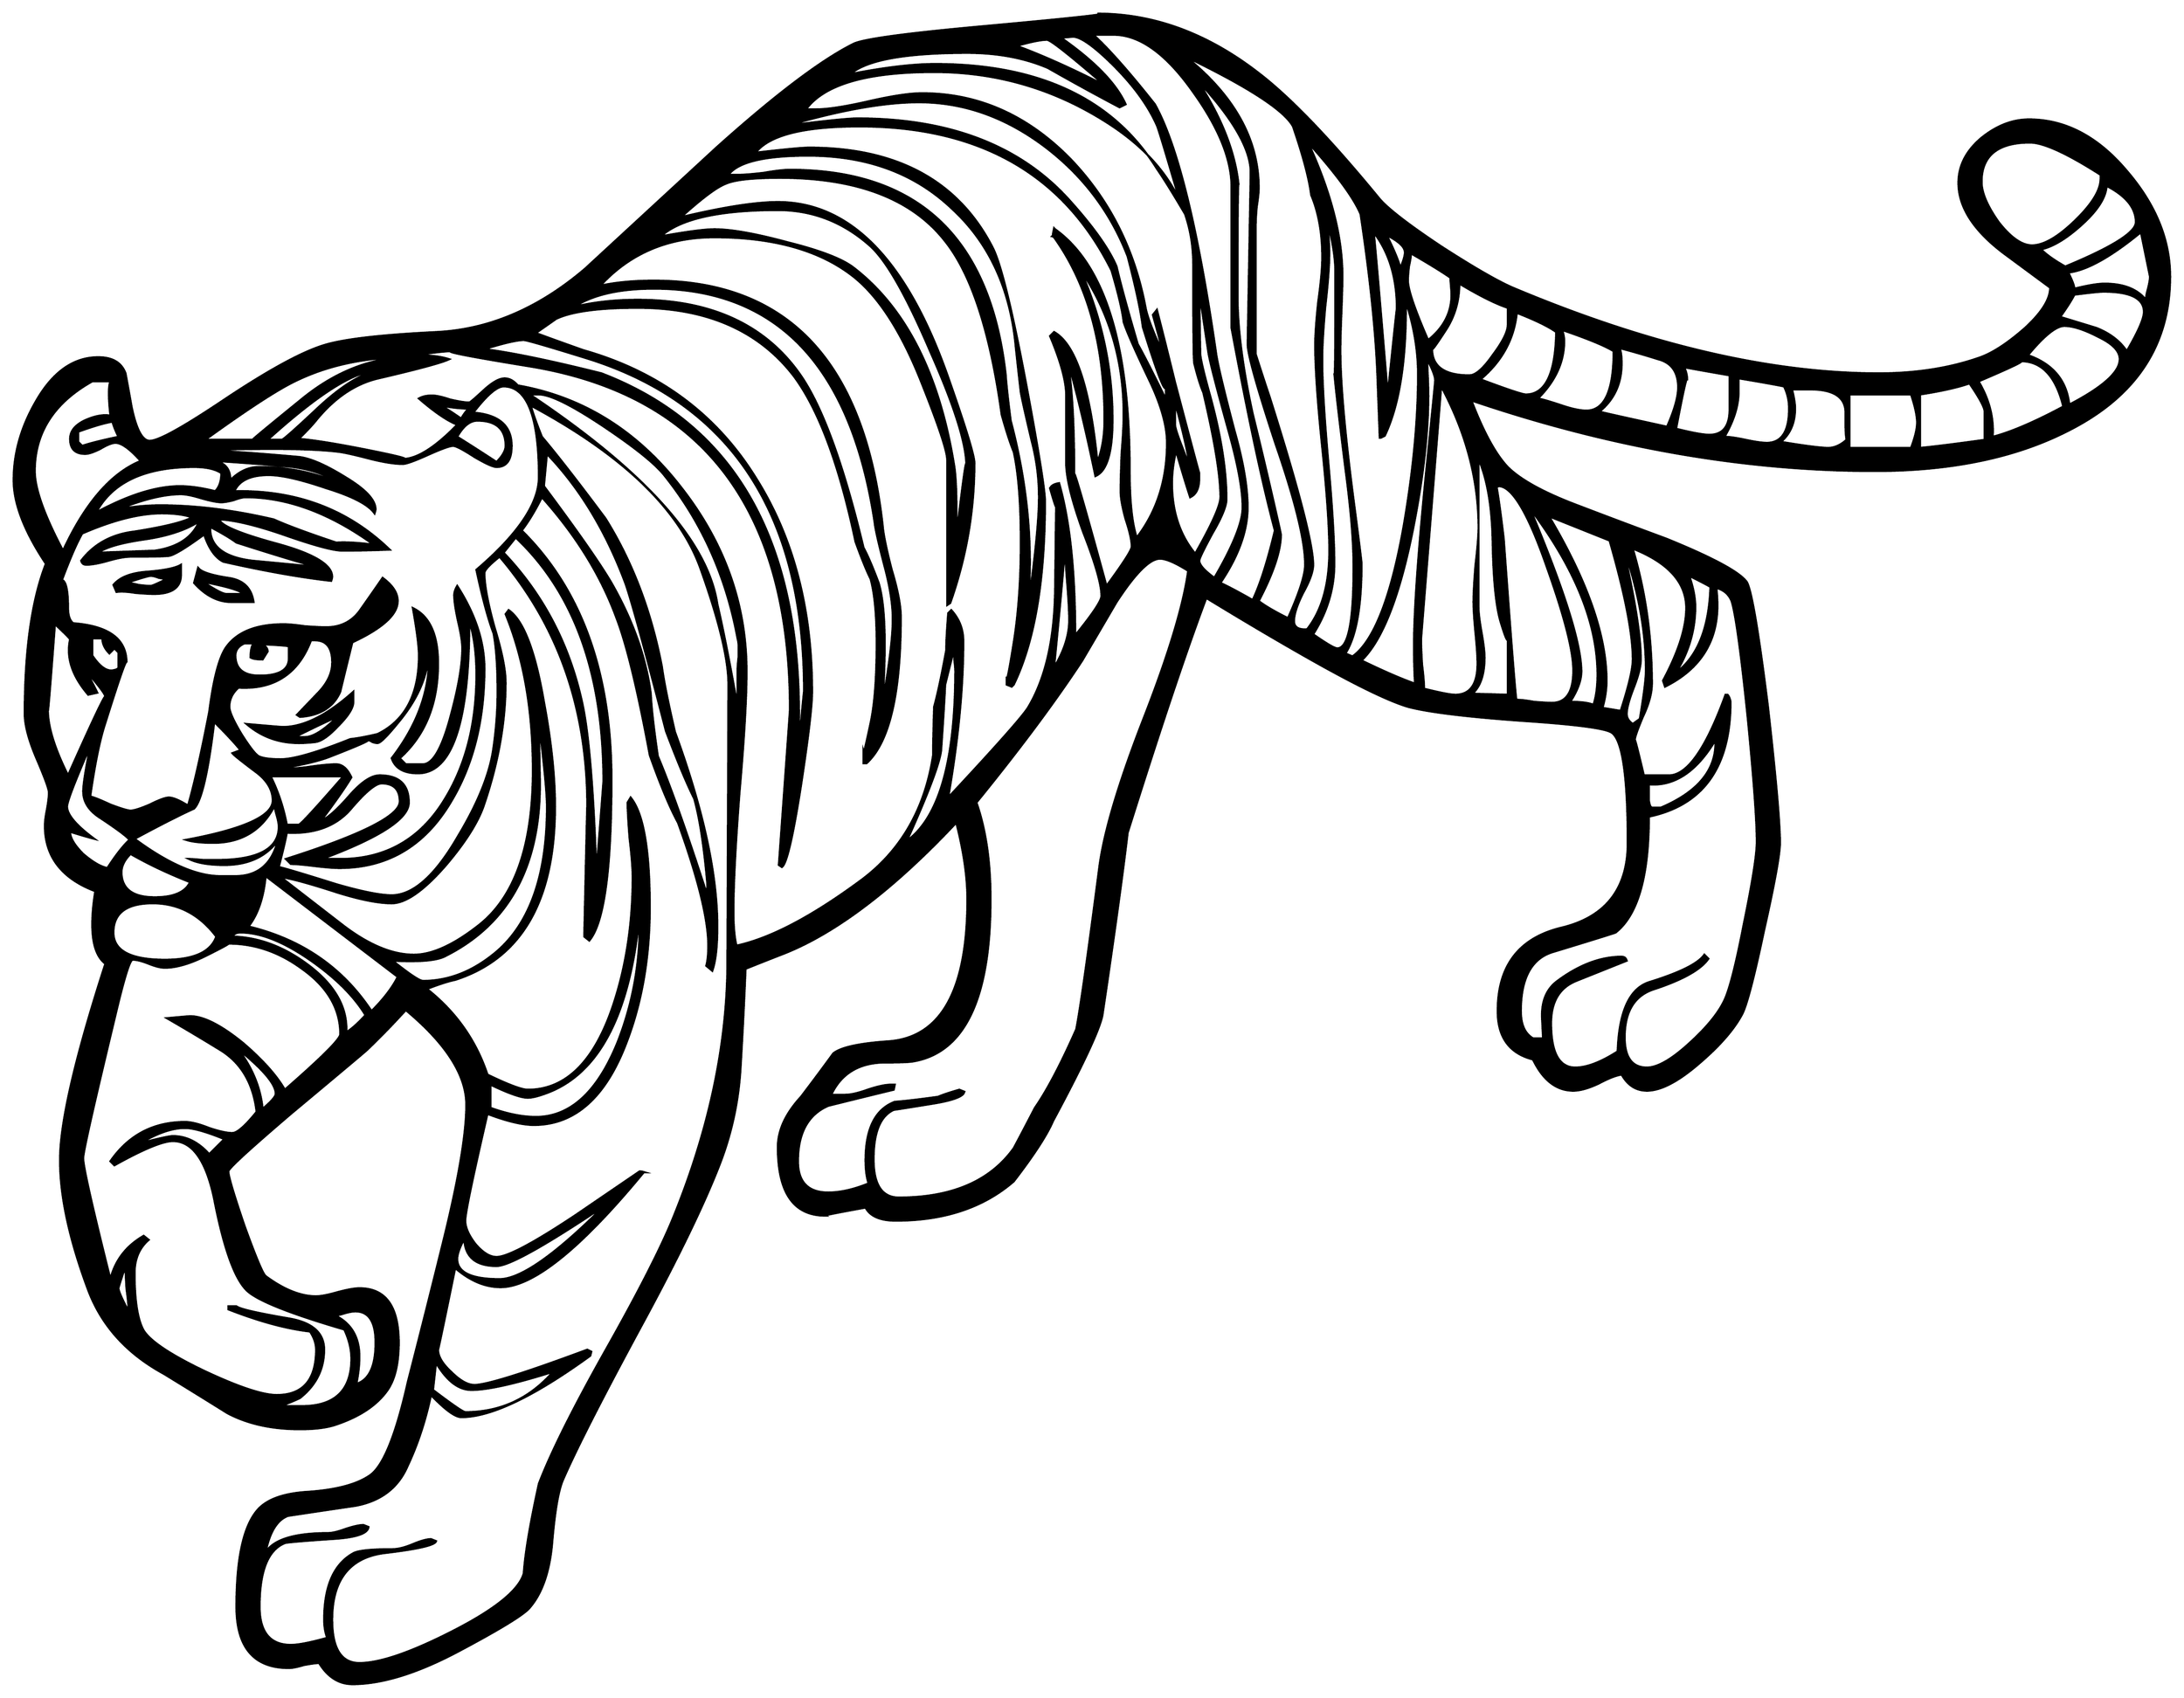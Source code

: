 


\begin{tikzpicture}[y=0.80pt, x=0.80pt, yscale=-1.0, xscale=1.0, inner sep=0pt, outer sep=0pt]
\begin{scope}[shift={(100.0,1605.0)},nonzero rule]
  \path[draw=.,fill=.,line width=1.600pt] (2221.0,-1049.0) ..
    controls (2221.0,-981.0) and (2187.333,-930.0) ..
    (2120.0,-896.0) .. controls (2068.0,-869.333) and
    (2004.0,-856.0) .. (1928.0,-856.0) .. controls
    (1798.667,-856.0) and (1665.333,-879.333) .. (1528.0,-926.0) ..
    controls (1540.0,-894.667) and (1552.0,-872.667) ..
    (1564.0,-860.0) .. controls (1576.0,-848.0) and
    (1597.333,-836.0) .. (1628.0,-824.0) .. controls
    (1659.333,-812.0) and (1690.333,-800.333) .. (1721.0,-789.0) ..
    controls (1767.0,-770.333) and (1793.667,-756.0) ..
    (1801.0,-746.0) .. controls (1805.667,-738.667) and
    (1812.667,-697.667) .. (1822.0,-623.0) .. controls
    (1830.0,-552.333) and (1834.0,-507.0) .. (1834.0,-487.0) ..
    controls (1834.0,-475.667) and (1828.667,-446.333) ..
    (1818.0,-399.0) .. controls (1808.0,-351.667) and
    (1800.667,-324.0) .. (1796.0,-316.0) .. controls
    (1788.0,-301.333) and (1774.333,-285.667) .. (1755.0,-269.0) ..
    controls (1733.667,-250.333) and (1716.0,-241.0) ..
    (1702.0,-241.0) .. controls (1691.333,-241.0) and
    (1683.0,-246.333) .. (1677.0,-257.0) .. controls
    (1671.667,-256.333) and (1664.0,-253.333) .. (1654.0,-248.0) ..
    controls (1644.0,-243.333) and (1635.667,-241.0) ..
    (1629.0,-241.0) .. controls (1612.333,-241.0) and
    (1599.0,-251.333) .. (1589.0,-272.0) .. controls
    (1565.667,-278.0) and (1554.0,-294.0) .. (1554.0,-320.0) ..
    controls (1554.0,-365.333) and (1575.333,-393.0) ..
    (1618.0,-403.0) .. controls (1661.333,-413.667) and
    (1683.0,-441.667) .. (1683.0,-487.0) .. controls
    (1683.0,-555.0) and (1677.333,-591.667) .. (1666.0,-597.0) ..
    controls (1658.0,-601.0) and (1629.0,-604.667) ..
    (1579.0,-608.0) .. controls (1523.0,-612.0) and
    (1485.0,-616.667) .. (1465.0,-622.0) .. controls
    (1445.0,-628.0) and (1411.0,-644.667) .. (1363.0,-672.0) ..
    controls (1333.667,-688.667) and (1301.0,-708.0) ..
    (1265.0,-730.0) .. controls (1245.667,-678.667) and
    (1219.667,-601.0) .. (1187.0,-497.0) .. controls
    (1182.333,-457.0) and (1174.0,-396.667) .. (1162.0,-316.0) ..
    controls (1159.333,-302.0) and (1143.0,-267.0) ..
    (1113.0,-211.0) .. controls (1107.0,-197.0) and
    (1094.0,-177.0) .. (1074.0,-151.0) .. controls
    (1044.0,-125.0) and (1005.0,-112.0) .. (957.0,-112.0) ..
    controls (941.667,-112.0) and (931.667,-116.333) .. (927.0,-125.0)
    .. controls (897.667,-119.667) and (884.333,-117.0) ..
    (887.0,-117.0) .. controls (855.667,-117.0) and (840.0,-139.667)
    .. (840.0,-185.0) .. controls (840.0,-201.667) and
    (847.667,-218.333) .. (863.0,-235.0) .. controls (873.667,-249.0)
    and (884.333,-263.333) .. (895.0,-278.0) .. controls
    (902.333,-284.0) and (920.333,-288.0) .. (949.0,-290.0) ..
    controls (1001.667,-293.333) and (1028.0,-340.333) ..
    (1028.0,-431.0) .. controls (1028.0,-453.0) and
    (1024.333,-478.333) .. (1017.0,-507.0) .. controls
    (955.0,-441.0) and (898.0,-397.667) .. (846.0,-377.0) ..
    controls (837.333,-373.667) and (824.667,-368.667) .. (808.0,-362.0)
    .. controls (806.667,-329.333) and (805.0,-296.333) ..
    (803.0,-263.0) .. controls (801.0,-229.667) and (794.0,-197.667)
    .. (782.0,-167.0) .. controls (766.667,-127.667) and
    (741.333,-75.333) .. (706.0,-10.0) .. controls (666.667,62.667) and
    (640.333,114.333) .. (627.0,145.0) .. controls (622.333,155.667) and
    (618.667,177.333) .. (616.0,210.0) .. controls (613.333,237.333) and
    (606.0,258.0) .. (594.0,272.0) .. controls (588.667,278.667) and
    (566.0,292.667) .. (526.0,314.0) .. controls (484.0,336.667) and
    (448.0,348.0) .. (418.0,348.0) .. controls (404.667,348.0) and
    (393.667,341.0) .. (385.0,327.0) .. controls (382.333,327.0) and
    (377.333,327.667) .. (370.0,329.0) .. controls (363.333,331.0) and
    (358.333,332.0) .. (355.0,332.0) .. controls (320.333,332.0) and
    (303.0,311.667) .. (303.0,271.0) .. controls (303.0,223.0) and
    (310.0,191.0) .. (324.0,175.0) .. controls (333.333,164.333) and
    (350.333,158.333) .. (375.0,157.0) .. controls (402.333,155.0) and
    (422.333,149.667) .. (435.0,141.0) .. controls (448.333,132.333) and
    (461.0,101.333) .. (473.0,48.0) .. controls (485.0,1.333) and
    (496.667,-45.0) .. (508.0,-91.0) .. controls (523.333,-153.0)
    and (531.0,-198.333) .. (531.0,-227.0) .. controls
    (531.0,-256.333) and (511.0,-287.667) .. (471.0,-321.0) ..
    controls (456.333,-305.0) and (443.333,-291.667) .. (432.0,-281.0)
    .. controls (430.667,-279.667) and (405.667,-258.667) ..
    (357.0,-218.0) .. controls (315.667,-182.667) and (295.0,-163.667)
    .. (295.0,-161.0) .. controls (295.0,-156.333) and
    (300.333,-138.333) .. (311.0,-107.0) .. controls (322.333,-75.667)
    and (329.333,-59.0) .. (332.0,-57.0) .. controls (350.0,-43.667)
    and (366.667,-37.0) .. (382.0,-37.0) .. controls (386.667,-37.0)
    and (393.667,-38.333) .. (403.0,-41.0) .. controls (413.0,-43.667)
    and (420.333,-45.0) .. (425.0,-45.0) .. controls (451.0,-45.0)
    and (464.0,-27.0) .. (464.0,9.0) .. controls (464.0,29.667)
    and (460.333,45.333) .. (453.0,56.0) .. controls (442.333,71.333)
    and (424.667,83.0) .. (400.0,91.0) .. controls (391.333,93.667)
    and (380.0,95.0) .. (366.0,95.0) .. controls (338.0,95.0)
    and (314.0,89.667) .. (294.0,79.0) .. controls (272.667,65.667)
    and (251.667,52.667) .. (231.0,40.0) .. controls (194.333,20.0)
    and (169.333,-7.667) .. (156.0,-43.0) .. controls (137.333,-93.0)
    and (128.0,-136.0) .. (128.0,-172.0) .. controls
    (128.0,-209.333) and (143.0,-274.333) .. (173.0,-367.0) ..
    controls (164.333,-373.667) and (160.0,-386.667) .. (160.0,-406.0)
    .. controls (160.0,-416.0) and (161.0,-427.0) ..
    (163.0,-439.0) .. controls (129.667,-451.667) and (113.0,-473.333)
    .. (113.0,-504.0) .. controls (113.0,-508.0) and
    (113.667,-513.333) .. (115.0,-520.0) .. controls (116.333,-527.333)
    and (117.0,-533.0) .. (117.0,-537.0) .. controls
    (117.0,-540.333) and (113.0,-551.333) .. (105.0,-570.0) ..
    controls (97.0,-588.667) and (93.0,-603.667) .. (93.0,-615.0) ..
    controls (93.0,-678.333) and (100.0,-728.0) .. (114.0,-764.0)
    .. controls (92.667,-796.0) and (82.0,-823.667) .. (82.0,-847.0)
    .. controls (82.0,-873.667) and (89.333,-899.667) ..
    (104.0,-925.0) .. controls (120.667,-954.333) and (141.333,-969.0)
    .. (166.0,-969.0) .. controls (180.0,-969.0) and
    (189.0,-963.667) .. (193.0,-953.0) .. controls (195.0,-942.333)
    and (197.0,-931.333) .. (199.0,-920.0) .. controls
    (203.667,-897.333) and (209.667,-886.0) .. (217.0,-886.0) ..
    controls (225.667,-886.0) and (250.333,-899.667) .. (291.0,-927.0)
    .. controls (335.0,-956.333) and (368.0,-974.333) ..
    (390.0,-981.0) .. controls (409.333,-987.0) and (446.667,-991.333)
    .. (502.0,-994.0) .. controls (554.0,-996.667) and
    (603.0,-1017.667) .. (649.0,-1057.0) .. controls
    (692.333,-1097.0) and (735.667,-1137.0) .. (779.0,-1177.0) ..
    controls (837.667,-1229.667) and (883.0,-1264.0) ..
    (915.0,-1280.0) .. controls (924.333,-1284.667) and
    (965.333,-1290.333) .. (1038.0,-1297.0) .. controls
    (1133.333,-1305.667) and (1173.0,-1310.0) .. (1157.0,-1310.0) ..
    controls (1213.0,-1310.0) and (1266.333,-1290.333) ..
    (1317.0,-1251.0) .. controls (1348.333,-1227.0) and
    (1388.333,-1185.333) .. (1437.0,-1126.0) .. controls
    (1445.667,-1116.0) and (1466.0,-1100.333) .. (1498.0,-1079.0) ..
    controls (1530.0,-1058.333) and (1553.667,-1044.667) ..
    (1569.0,-1038.0) .. controls (1703.667,-981.333) and
    (1824.667,-953.0) .. (1932.0,-953.0) .. controls
    (1969.333,-953.0) and (2003.0,-958.333) .. (2033.0,-969.0) ..
    controls (2045.667,-973.667) and (2060.333,-983.333) ..
    (2077.0,-998.0) .. controls (2093.667,-1013.333) and
    (2102.0,-1026.667) .. (2102.0,-1038.0) .. controls
    (2102.0,-1038.0) and (2086.667,-1049.333) .. (2056.0,-1072.0) ..
    controls (2026.0,-1094.667) and (2011.0,-1118.0) ..
    (2011.0,-1142.0) .. controls (2011.0,-1158.667) and
    (2018.333,-1173.333) .. (2033.0,-1186.0) .. controls
    (2048.333,-1198.667) and (2064.333,-1205.0) .. (2081.0,-1205.0) ..
    controls (2117.0,-1205.0) and (2149.333,-1188.0) ..
    (2178.0,-1154.0) .. controls (2206.667,-1120.667) and
    (2221.0,-1085.667) .. (2221.0,-1049.0) --
    cycle(2187.0,-1103.0) .. controls (2187.0,-1117.0) and
    (2177.333,-1129.0) .. (2158.0,-1139.0) .. controls
    (2157.333,-1127.667) and (2149.333,-1115.0) .. (2134.0,-1101.0) ..
    controls (2118.667,-1087.0) and (2105.0,-1078.667) ..
    (2093.0,-1076.0) .. controls (2098.333,-1070.667) and
    (2106.333,-1065.0) .. (2117.0,-1059.0) .. controls
    (2163.667,-1078.333) and (2187.0,-1093.0) .. (2187.0,-1103.0) --
    cycle(2152.0,-1146.0) -- (2152.0,-1150.0) .. controls
    (2118.667,-1171.333) and (2095.333,-1182.0) .. (2082.0,-1182.0) ..
    controls (2050.0,-1182.0) and (2034.0,-1169.0) ..
    (2034.0,-1143.0) .. controls (2034.0,-1132.333) and
    (2039.667,-1119.0) .. (2051.0,-1103.0) .. controls
    (2063.0,-1087.667) and (2074.0,-1080.0) .. (2084.0,-1080.0) ..
    controls (2095.333,-1080.0) and (2109.333,-1088.0) ..
    (2126.0,-1104.0) .. controls (2143.333,-1120.667) and
    (2152.0,-1134.667) .. (2152.0,-1146.0) --
    cycle(2201.0,-1049.0) .. controls (2201.0,-1049.0) and
    (2198.0,-1063.667) .. (2192.0,-1093.0) .. controls
    (2162.0,-1068.333) and (2138.0,-1055.0) .. (2120.0,-1053.0) ..
    controls (2124.0,-1045.0) and (2126.0,-1039.667) ..
    (2126.0,-1037.0) .. controls (2139.333,-1040.333) and
    (2149.333,-1042.0) .. (2156.0,-1042.0) .. controls
    (2174.667,-1042.0) and (2188.333,-1036.667) .. (2197.0,-1026.0) ..
    controls (2197.0,-1028.667) and (2197.667,-1032.333) ..
    (2199.0,-1037.0) .. controls (2200.333,-1042.333) and
    (2201.0,-1046.333) .. (2201.0,-1049.0) --
    cycle(2195.0,-1014.0) .. controls (2195.0,-1027.333) and
    (2181.667,-1034.0) .. (2155.0,-1034.0) .. controls
    (2151.0,-1034.0) and (2141.333,-1033.0) .. (2126.0,-1031.0) ..
    controls (2123.333,-1025.667) and (2118.667,-1018.333) ..
    (2112.0,-1009.0) .. controls (2136.0,-1001.667) and
    (2148.0,-998.0) .. (2148.0,-998.0) .. controls
    (2161.333,-992.667) and (2171.333,-985.0) .. (2178.0,-975.0) ..
    controls (2189.333,-994.333) and (2195.0,-1007.333) ..
    (2195.0,-1014.0) -- cycle(2171.0,-967.0) .. controls
    (2171.0,-975.0) and (2164.0,-982.333) .. (2150.0,-989.0) ..
    controls (2136.0,-996.333) and (2124.667,-1000.0) ..
    (2116.0,-1000.0) .. controls (2108.0,-1000.0) and
    (2096.0,-990.333) .. (2080.0,-971.0) .. controls
    (2104.667,-962.333) and (2118.333,-946.0) .. (2121.0,-922.0) ..
    controls (2154.333,-939.333) and (2171.0,-954.333) ..
    (2171.0,-967.0) -- cycle(2115.0,-920.0) .. controls
    (2107.667,-950.0) and (2093.667,-965.0) .. (2073.0,-965.0) ..
    controls (2076.333,-965.0) and (2062.333,-958.333) ..
    (2031.0,-945.0) .. controls (2041.667,-927.0) and
    (2046.333,-908.667) .. (2045.0,-890.0) .. controls
    (2063.0,-894.667) and (2086.333,-904.667) .. (2115.0,-920.0) --
    cycle(2037.0,-887.0) -- (2037.0,-915.0) .. controls
    (2037.0,-919.0) and (2032.0,-928.333) .. (2022.0,-943.0) ..
    controls (2010.667,-939.0) and (1994.333,-935.333) ..
    (1973.0,-932.0) -- (1973.0,-879.0) .. controls
    (1987.0,-880.333) and (2008.333,-883.0) .. (2037.0,-887.0) --
    cycle(1970.0,-904.0) .. controls (1970.0,-910.667) and
    (1968.0,-920.0) .. (1964.0,-932.0) -- (1903.0,-932.0) --
    (1903.0,-879.0) -- (1964.0,-879.0) .. controls
    (1968.0,-889.667) and (1970.0,-898.0) .. (1970.0,-904.0) --
    cycle(1900.0,-887.0) .. controls (1899.333,-891.0) and
    (1899.0,-895.667) .. (1899.0,-901.0) -- (1899.0,-914.0) ..
    controls (1899.0,-929.333) and (1887.333,-937.0) ..
    (1864.0,-937.0) -- (1846.0,-937.0) .. controls
    (1848.0,-929.0) and (1849.0,-922.667) .. (1849.0,-918.0) ..
    controls (1849.0,-904.0) and (1844.333,-893.0) ..
    (1835.0,-885.0) .. controls (1859.0,-881.0) and
    (1874.667,-879.0) .. (1882.0,-879.0) .. controls
    (1888.0,-879.0) and (1894.0,-881.667) .. (1900.0,-887.0) --
    cycle(1843.0,-918.0) .. controls (1843.0,-926.0) and
    (1841.333,-933.333) .. (1838.0,-940.0) .. controls
    (1828.0,-942.0) and (1813.0,-944.667) .. (1793.0,-948.0) --
    (1793.0,-935.0) .. controls (1793.0,-921.0) and
    (1788.333,-906.0) .. (1779.0,-890.0) .. controls
    (1783.667,-890.0) and (1790.667,-889.0) .. (1800.0,-887.0) ..
    controls (1809.333,-885.0) and (1816.333,-884.0) ..
    (1821.0,-884.0) .. controls (1835.667,-884.0) and
    (1843.0,-895.333) .. (1843.0,-918.0) -- cycle(1784.0,-917.0)
    -- (1784.0,-951.0) .. controls (1764.667,-954.333) and
    (1749.667,-957.0) .. (1739.0,-959.0) .. controls
    (1741.0,-955.0) and (1742.0,-950.667) .. (1742.0,-946.0) ..
    controls (1742.0,-952.667) and (1738.333,-936.667) ..
    (1731.0,-898.0) .. controls (1747.0,-894.0) and
    (1758.0,-892.0) .. (1764.0,-892.0) .. controls
    (1777.333,-892.0) and (1784.0,-900.333) .. (1784.0,-917.0) --
    cycle(1733.0,-939.0) .. controls (1733.0,-954.333) and
    (1726.333,-963.667) .. (1713.0,-967.0) .. controls
    (1700.333,-971.0) and (1687.667,-974.667) .. (1675.0,-978.0) ..
    controls (1676.333,-974.667) and (1677.0,-969.667) ..
    (1677.0,-963.0) .. controls (1677.0,-943.0) and
    (1669.667,-927.0) .. (1655.0,-915.0) .. controls
    (1657.0,-914.333) and (1679.333,-909.333) .. (1722.0,-900.0) ..
    controls (1729.333,-916.667) and (1733.0,-929.667) ..
    (1733.0,-939.0) -- cycle(1669.0,-975.0) .. controls
    (1660.333,-980.333) and (1643.333,-987.333) .. (1618.0,-996.0) ..
    controls (1619.333,-992.0) and (1620.0,-988.333) ..
    (1620.0,-985.0) .. controls (1620.0,-964.333) and
    (1611.333,-945.333) .. (1594.0,-928.0) .. controls
    (1598.0,-927.333) and (1606.0,-925.0) .. (1618.0,-921.0) ..
    controls (1628.0,-917.667) and (1636.0,-916.0) ..
    (1642.0,-916.0) .. controls (1660.0,-916.0) and
    (1669.0,-935.667) .. (1669.0,-975.0) -- cycle(1612.0,-994.0)
    .. controls (1604.667,-999.333) and (1591.667,-1005.667) ..
    (1573.0,-1013.0) .. controls (1570.333,-987.0) and
    (1558.333,-965.0) .. (1537.0,-947.0) .. controls
    (1563.667,-937.0) and (1578.667,-932.0) .. (1582.0,-932.0) ..
    controls (1601.333,-932.0) and (1611.333,-952.667) ..
    (1612.0,-994.0) -- cycle(1462.0,-1073.0) .. controls
    (1462.0,-1078.333) and (1456.0,-1084.0) .. (1444.0,-1090.0) ..
    controls (1451.333,-1075.333) and (1456.0,-1064.0) ..
    (1458.0,-1056.0) .. controls (1458.0,-1058.0) and
    (1458.667,-1060.667) .. (1460.0,-1064.0) .. controls
    (1461.333,-1068.0) and (1462.0,-1071.0) .. (1462.0,-1073.0) --
    cycle(1564.0,-1001.0) -- (1564.0,-1018.0) .. controls
    (1552.0,-1022.0) and (1536.0,-1030.0) .. (1516.0,-1042.0) ..
    controls (1516.0,-1024.667) and (1511.333,-1009.0) ..
    (1502.0,-995.0) .. controls (1493.333,-981.667) and
    (1489.0,-975.667) .. (1489.0,-977.0) .. controls
    (1489.0,-959.667) and (1501.333,-951.0) .. (1526.0,-951.0) ..
    controls (1532.0,-951.0) and (1539.667,-957.667) ..
    (1549.0,-971.0) .. controls (1559.0,-984.333) and
    (1564.0,-994.333) .. (1564.0,-1001.0) -- cycle(1508.0,-1035.0)
    -- (1507.0,-1048.0) .. controls (1498.333,-1054.0) and
    (1485.333,-1062.0) .. (1468.0,-1072.0) .. controls
    (1468.0,-1069.333) and (1467.333,-1065.0) .. (1466.0,-1059.0) ..
    controls (1465.333,-1053.0) and (1465.0,-1048.333) ..
    (1465.0,-1045.0) .. controls (1465.0,-1036.333) and
    (1471.667,-1016.667) .. (1485.0,-986.0) .. controls
    (1501.667,-999.333) and (1509.333,-1015.667) .. (1508.0,-1035.0) --
    cycle(1454.0,-1017.0) .. controls (1454.0,-1047.667) and
    (1446.333,-1073.0) .. (1431.0,-1093.0) .. controls
    (1431.667,-1089.667) and (1436.333,-1036.0) .. (1445.0,-932.0) ..
    controls (1451.0,-990.667) and (1454.0,-1019.0) ..
    (1454.0,-1017.0) -- cycle(1765.0,-741.0) .. controls
    (1763.0,-742.333) and (1756.0,-746.0) .. (1744.0,-752.0) ..
    controls (1748.0,-740.667) and (1750.0,-730.333) ..
    (1750.0,-721.0) .. controls (1750.0,-698.333) and
    (1743.667,-676.667) .. (1731.0,-656.0) .. controls
    (1752.333,-672.0) and (1763.667,-700.333) .. (1765.0,-741.0) --
    cycle(1701.0,-658.0) .. controls (1701.0,-697.333) and
    (1693.333,-738.667) .. (1678.0,-782.0) .. controls
    (1690.0,-730.0) and (1696.0,-692.333) .. (1696.0,-669.0) ..
    controls (1696.0,-662.333) and (1693.667,-653.0) ..
    (1689.0,-641.0) .. controls (1684.333,-629.0) and
    (1682.0,-620.333) .. (1682.0,-615.0) .. controls
    (1682.0,-611.0) and (1684.0,-607.667) .. (1688.0,-605.0) --
    (1695.0,-610.0) .. controls (1699.0,-634.0) and
    (1701.0,-650.0) .. (1701.0,-658.0) -- cycle(1164.0,-1239.0)
    .. controls (1129.333,-1269.0) and (1110.333,-1284.0) ..
    (1107.0,-1284.0) .. controls (1101.0,-1284.0) and
    (1091.0,-1282.0) .. (1077.0,-1278.0) .. controls
    (1102.333,-1268.667) and (1131.333,-1255.667) .. (1164.0,-1239.0) --
    cycle(1688.0,-669.0) .. controls (1688.0,-694.333) and
    (1680.333,-733.667) .. (1665.0,-787.0) .. controls
    (1651.667,-792.333) and (1631.667,-800.333) .. (1605.0,-811.0) ..
    controls (1643.0,-747.0) and (1662.0,-692.667) ..
    (1662.0,-648.0) .. controls (1662.0,-639.333) and
    (1660.667,-630.333) .. (1658.0,-621.0) -- (1676.0,-618.0) ..
    controls (1684.0,-642.667) and (1688.0,-659.667) ..
    (1688.0,-669.0) -- cycle(1475.0,-952.0) .. controls
    (1475.0,-975.333) and (1471.0,-999.333) .. (1463.0,-1024.0) --
    (1463.0,-1018.0) .. controls (1463.0,-962.667) and
    (1456.0,-920.333) .. (1442.0,-891.0) -- (1438.0,-889.0) --
    (1437.0,-889.0) .. controls (1437.0,-889.667) and
    (1436.333,-907.333) .. (1435.0,-942.0) .. controls
    (1433.667,-988.0) and (1428.0,-1044.333) .. (1418.0,-1111.0) ..
    controls (1411.333,-1127.0) and (1394.0,-1150.667) ..
    (1366.0,-1182.0) .. controls (1388.667,-1132.667) and
    (1400.0,-1088.667) .. (1400.0,-1050.0) .. controls
    (1400.0,-1042.0) and (1399.667,-1029.667) .. (1399.0,-1013.0) ..
    controls (1398.333,-996.333) and (1398.0,-984.0) ..
    (1398.0,-976.0) .. controls (1398.0,-944.0) and
    (1402.333,-894.667) .. (1411.0,-828.0) .. controls
    (1416.333,-787.333) and (1419.0,-766.0) .. (1419.0,-764.0) ..
    controls (1419.0,-721.333) and (1413.667,-691.667) ..
    (1403.0,-675.0) -- (1410.0,-672.0) .. controls
    (1431.333,-687.333) and (1448.333,-731.0) .. (1461.0,-803.0) ..
    controls (1470.333,-857.667) and (1475.0,-907.333) ..
    (1475.0,-952.0) -- cycle(1653.0,-654.0) .. controls
    (1653.0,-704.667) and (1630.667,-759.667) .. (1586.0,-819.0) ..
    controls (1620.0,-738.333) and (1637.0,-684.333) ..
    (1637.0,-657.0) .. controls (1637.0,-648.333) and
    (1633.333,-638.333) .. (1626.0,-627.0) .. controls
    (1636.667,-627.0) and (1644.333,-626.0) .. (1649.0,-624.0) ..
    controls (1651.667,-632.0) and (1653.0,-642.0) ..
    (1653.0,-654.0) -- cycle(1629.0,-658.0) .. controls
    (1629.0,-677.333) and (1620.333,-711.333) .. (1603.0,-760.0) ..
    controls (1584.333,-814.0) and (1568.333,-841.0) ..
    (1555.0,-841.0) -- (1553.0,-840.0) .. controls
    (1555.0,-828.667) and (1557.333,-811.667) .. (1560.0,-789.0) ..
    controls (1568.667,-669.667) and (1573.0,-616.333) ..
    (1573.0,-629.0) .. controls (1577.0,-629.0) and
    (1582.667,-628.333) .. (1590.0,-627.0) .. controls
    (1598.0,-626.333) and (1604.0,-626.0) .. (1608.0,-626.0) ..
    controls (1622.0,-626.0) and (1629.0,-636.667) ..
    (1629.0,-658.0) -- cycle(1564.0,-634.0) -- (1564.0,-690.0)
    .. controls (1564.0,-685.333) and (1561.667,-690.667) ..
    (1557.0,-706.0) .. controls (1552.333,-721.333) and
    (1549.667,-748.0) .. (1549.0,-786.0) .. controls
    (1548.333,-820.667) and (1543.667,-848.0) .. (1535.0,-868.0) --
    (1535.0,-800.0) .. controls (1535.0,-847.333) and
    (1522.667,-894.0) .. (1498.0,-940.0) -- (1478.0,-689.0) ..
    controls (1478.0,-683.667) and (1478.333,-675.333) ..
    (1479.0,-664.0) .. controls (1480.333,-653.333) and
    (1481.0,-645.333) .. (1481.0,-640.0) .. controls
    (1497.0,-636.0) and (1507.333,-634.0) .. (1512.0,-634.0) ..
    controls (1526.667,-634.0) and (1534.0,-644.333) ..
    (1534.0,-665.0) .. controls (1534.0,-671.667) and
    (1533.333,-681.667) .. (1532.0,-695.0) .. controls
    (1530.667,-709.0) and (1530.0,-719.333) .. (1530.0,-726.0) ..
    controls (1530.0,-734.0) and (1530.667,-746.333) ..
    (1532.0,-763.0) .. controls (1534.0,-779.667) and
    (1535.0,-792.0) .. (1535.0,-800.0) -- (1535.0,-721.0) ..
    controls (1535.0,-715.667) and (1536.0,-707.333) ..
    (1538.0,-696.0) .. controls (1540.0,-684.667) and
    (1541.0,-676.333) .. (1541.0,-671.0) .. controls
    (1541.0,-654.333) and (1537.0,-642.333) .. (1529.0,-635.0) ..
    controls (1531.0,-635.0) and (1542.667,-634.667) ..
    (1564.0,-634.0) -- cycle(1387.0,-777.0) .. controls
    (1387.0,-799.667) and (1384.667,-833.667) .. (1380.0,-879.0) ..
    controls (1375.333,-924.333) and (1373.0,-958.333) ..
    (1373.0,-981.0) .. controls (1373.0,-991.0) and
    (1374.0,-1005.333) .. (1376.0,-1024.0) .. controls
    (1378.667,-1043.333) and (1380.0,-1058.0) .. (1380.0,-1068.0) ..
    controls (1380.0,-1092.0) and (1376.333,-1112.667) ..
    (1369.0,-1130.0) .. controls (1367.0,-1146.0) and
    (1361.0,-1168.667) .. (1351.0,-1198.0) .. controls
    (1342.333,-1214.0) and (1307.0,-1237.0) .. (1245.0,-1267.0) ..
    controls (1293.0,-1228.333) and (1317.0,-1185.0) ..
    (1317.0,-1137.0) .. controls (1317.0,-1133.0) and
    (1316.333,-1126.667) .. (1315.0,-1118.0) .. controls
    (1314.333,-1110.0) and (1314.0,-1104.0) .. (1314.0,-1100.0) --
    (1314.0,-972.0) .. controls (1318.0,-959.333) and
    (1322.667,-945.0) .. (1328.0,-929.0) .. controls
    (1356.667,-838.333) and (1371.0,-783.0) .. (1371.0,-763.0) ..
    controls (1371.0,-756.333) and (1367.667,-747.0) ..
    (1361.0,-735.0) .. controls (1355.0,-723.0) and
    (1352.0,-713.667) .. (1352.0,-707.0) .. controls
    (1352.0,-701.0) and (1356.333,-698.333) .. (1365.0,-699.0) ..
    controls (1379.667,-717.667) and (1387.0,-743.667) ..
    (1387.0,-777.0) -- cycle(1770.0,-586.0) -- (1770.0,-589.0)
    .. controls (1751.333,-557.667) and (1729.333,-543.0) ..
    (1704.0,-545.0) -- (1704.0,-529.0) .. controls
    (1704.667,-524.333) and (1705.667,-522.0) .. (1707.0,-522.0) --
    (1716.0,-522.0) .. controls (1752.0,-537.333) and
    (1770.0,-558.667) .. (1770.0,-586.0) -- cycle(1411.0,-759.0)
    -- (1411.0,-762.0) .. controls (1411.0,-786.0) and
    (1408.333,-818.0) .. (1403.0,-858.0) .. controls
    (1397.0,-906.0) and (1393.333,-937.667) .. (1392.0,-953.0) ..
    controls (1392.667,-943.0) and (1393.0,-976.333) ..
    (1393.0,-1053.0) .. controls (1393.0,-1069.667) and
    (1389.333,-1090.0) .. (1382.0,-1114.0) .. controls
    (1385.333,-1101.333) and (1387.0,-1087.333) .. (1387.0,-1072.0) ..
    controls (1387.0,-1060.0) and (1385.667,-1042.333) ..
    (1383.0,-1019.0) .. controls (1381.0,-996.333) and
    (1380.0,-979.0) .. (1380.0,-967.0) .. controls
    (1380.0,-944.333) and (1382.0,-910.333) .. (1386.0,-865.0) ..
    controls (1390.0,-820.333) and (1392.0,-786.667) ..
    (1392.0,-764.0) .. controls (1392.0,-739.333) and
    (1385.0,-716.0) .. (1371.0,-694.0) .. controls
    (1384.333,-684.667) and (1392.333,-680.0) .. (1395.0,-680.0) ..
    controls (1405.667,-680.0) and (1411.0,-706.333) ..
    (1411.0,-759.0) -- cycle(1363.0,-763.0) .. controls
    (1363.0,-786.333) and (1353.333,-826.0) .. (1334.0,-882.0) ..
    controls (1315.333,-938.667) and (1306.0,-972.0) ..
    (1306.0,-982.0) -- (1309.0,-1151.0) .. controls
    (1309.667,-1174.333) and (1292.0,-1205.333) .. (1256.0,-1244.0) ..
    controls (1280.0,-1207.333) and (1293.667,-1172.667) ..
    (1297.0,-1140.0) .. controls (1296.333,-1146.0) and
    (1296.0,-1109.333) .. (1296.0,-1030.0) .. controls
    (1296.0,-998.0) and (1301.0,-959.0) .. (1311.0,-913.0) ..
    controls (1320.333,-875.0) and (1329.333,-836.667) ..
    (1338.0,-798.0) -- (1339.0,-793.0) .. controls
    (1339.0,-777.0) and (1331.667,-755.0) .. (1317.0,-727.0) ..
    controls (1323.0,-722.333) and (1332.667,-716.667) ..
    (1346.0,-710.0) .. controls (1357.333,-735.333) and
    (1363.0,-753.0) .. (1363.0,-763.0) -- cycle(1241.0,-1116.0)
    .. controls (1225.667,-1168.667) and (1217.333,-1196.333) ..
    (1216.0,-1199.0) .. controls (1206.0,-1221.667) and
    (1188.333,-1244.667) .. (1163.0,-1268.0) .. controls
    (1148.333,-1281.333) and (1138.0,-1287.667) .. (1132.0,-1287.0) --
    (1121.0,-1286.0) .. controls (1154.333,-1262.667) and
    (1175.667,-1240.667) .. (1185.0,-1220.0) -- (1179.0,-1217.0) ..
    controls (1155.0,-1229.667) and (1131.333,-1242.667) ..
    (1108.0,-1256.0) .. controls (1084.667,-1266.0) and
    (1058.0,-1271.0) .. (1028.0,-1271.0) .. controls
    (966.667,-1271.0) and (928.0,-1264.0) .. (912.0,-1250.0) ..
    controls (946.0,-1256.667) and (974.0,-1260.0) ..
    (996.0,-1260.0) .. controls (1099.333,-1260.0) and
    (1172.667,-1225.333) .. (1216.0,-1156.0) .. controls
    (1222.0,-1147.333) and (1230.333,-1134.0) .. (1241.0,-1116.0) --
    cycle(1492.0,-946.0) .. controls (1492.0,-950.0) and
    (1489.333,-957.0) .. (1484.0,-967.0) -- (1485.0,-943.0) ..
    controls (1486.333,-903.667) and (1481.333,-855.333) ..
    (1470.0,-798.0) .. controls (1456.667,-731.333) and
    (1439.667,-688.0) .. (1419.0,-668.0) .. controls
    (1441.0,-657.333) and (1458.667,-649.667) .. (1472.0,-645.0) ..
    controls (1471.333,-655.667) and (1471.0,-668.333) ..
    (1471.0,-683.0) .. controls (1471.0,-718.333) and
    (1475.333,-779.0) .. (1484.0,-865.0) .. controls
    (1489.333,-917.667) and (1492.0,-944.667) .. (1492.0,-946.0) --
    cycle(1333.0,-797.0) .. controls (1321.0,-841.667) and
    (1306.667,-908.667) .. (1290.0,-998.0) .. controls
    (1290.0,-998.0) and (1290.0,-1044.667) .. (1290.0,-1138.0) ..
    controls (1290.0,-1165.333) and (1277.333,-1196.667) ..
    (1252.0,-1232.0) .. controls (1225.333,-1270.0) and
    (1199.0,-1289.0) .. (1173.0,-1289.0) -- (1153.0,-1289.0) ..
    controls (1168.333,-1275.0) and (1188.667,-1252.0) ..
    (1214.0,-1220.0) .. controls (1236.667,-1179.333) and
    (1257.0,-1096.333) .. (1275.0,-971.0) .. controls
    (1277.0,-959.0) and (1283.0,-934.0) .. (1293.0,-896.0) ..
    controls (1301.667,-865.333) and (1306.0,-840.0) ..
    (1306.0,-820.0) .. controls (1306.0,-796.667) and
    (1297.0,-771.667) .. (1279.0,-745.0) .. controls
    (1286.333,-741.667) and (1297.0,-736.0) .. (1311.0,-728.0) ..
    controls (1318.333,-743.333) and (1325.667,-766.333) ..
    (1333.0,-797.0) -- cycle(1811.0,-488.0) .. controls
    (1811.0,-508.667) and (1808.0,-549.667) .. (1802.0,-611.0) ..
    controls (1795.333,-675.667) and (1790.0,-714.333) ..
    (1786.0,-727.0) .. controls (1783.333,-733.667) and
    (1778.333,-738.0) .. (1771.0,-740.0) .. controls
    (1771.667,-732.667) and (1772.0,-727.0) .. (1772.0,-723.0) ..
    controls (1772.0,-686.333) and (1754.667,-659.333) ..
    (1720.0,-642.0) -- (1718.0,-648.0) .. controls
    (1733.333,-676.667) and (1741.0,-700.667) .. (1741.0,-720.0) ..
    controls (1741.0,-745.333) and (1723.333,-765.0) ..
    (1688.0,-779.0) .. controls (1700.667,-736.333) and
    (1707.0,-691.667) .. (1707.0,-645.0) .. controls
    (1707.0,-635.667) and (1704.0,-624.667) .. (1698.0,-612.0) ..
    controls (1692.667,-599.333) and (1690.0,-591.667) ..
    (1690.0,-589.0) .. controls (1690.0,-591.0) and
    (1693.0,-579.333) .. (1699.0,-554.0) -- (1724.0,-554.0) ..
    controls (1742.0,-554.0) and (1760.667,-580.667) ..
    (1780.0,-634.0) -- (1782.0,-634.0) .. controls
    (1783.333,-632.667) and (1784.333,-630.333) .. (1785.0,-627.0) ..
    controls (1785.0,-562.333) and (1758.0,-524.333) ..
    (1704.0,-513.0) .. controls (1704.0,-453.667) and
    (1693.0,-415.333) .. (1671.0,-398.0) .. controls
    (1669.667,-397.333) and (1649.333,-391.0) .. (1610.0,-379.0) ..
    controls (1588.0,-373.0) and (1577.0,-353.333) ..
    (1577.0,-320.0) .. controls (1577.0,-306.667) and
    (1581.0,-297.667) .. (1589.0,-293.0) -- (1599.0,-293.0) --
    (1598.0,-313.0) .. controls (1597.333,-329.0) and
    (1602.0,-341.0) .. (1612.0,-349.0) .. controls
    (1634.0,-365.667) and (1655.667,-374.0) .. (1677.0,-374.0) ..
    controls (1679.667,-374.0) and (1681.333,-372.667) ..
    (1682.0,-370.0) .. controls (1665.333,-363.333) and
    (1648.667,-356.667) .. (1632.0,-350.0) .. controls
    (1615.333,-343.333) and (1607.0,-329.333) .. (1607.0,-308.0) ..
    controls (1607.0,-278.667) and (1615.0,-264.0) ..
    (1631.0,-264.0) .. controls (1642.333,-264.0) and
    (1656.333,-269.333) .. (1673.0,-280.0) .. controls
    (1674.333,-320.0) and (1685.0,-343.0) .. (1705.0,-349.0) ..
    controls (1735.0,-358.333) and (1753.0,-367.333) ..
    (1759.0,-376.0) -- (1763.0,-372.0) .. controls
    (1755.667,-361.333) and (1738.0,-351.333) .. (1710.0,-342.0) ..
    controls (1690.0,-336.0) and (1680.0,-320.0) ..
    (1680.0,-294.0) .. controls (1680.0,-274.0) and
    (1687.333,-264.0) .. (1702.0,-264.0) .. controls
    (1712.667,-264.0) and (1727.0,-272.333) .. (1745.0,-289.0) ..
    controls (1761.0,-303.667) and (1772.0,-317.0) ..
    (1778.0,-329.0) .. controls (1783.333,-339.0) and
    (1790.0,-364.667) .. (1798.0,-406.0) .. controls
    (1806.667,-448.0) and (1811.0,-475.333) .. (1811.0,-488.0) --
    cycle(1301.0,-820.0) .. controls (1301.0,-837.333) and
    (1296.333,-862.667) .. (1287.0,-896.0) .. controls
    (1275.0,-939.333) and (1268.333,-965.333) .. (1267.0,-974.0) ..
    controls (1265.0,-987.333) and (1262.0,-1007.333) ..
    (1258.0,-1034.0) -- (1259.0,-973.0) .. controls
    (1259.0,-968.333) and (1262.333,-954.0) .. (1269.0,-930.0) ..
    controls (1279.667,-890.667) and (1285.0,-856.667) ..
    (1285.0,-828.0) .. controls (1285.0,-821.333) and
    (1280.333,-810.0) .. (1271.0,-794.0) .. controls
    (1262.333,-778.0) and (1258.0,-769.0) .. (1258.0,-767.0) ..
    controls (1258.0,-763.0) and (1263.0,-757.333) ..
    (1273.0,-750.0) .. controls (1291.667,-782.0) and
    (1301.0,-805.333) .. (1301.0,-820.0) -- cycle(1249.0,-857.0)
    .. controls (1247.0,-873.0) and (1242.0,-895.333) ..
    (1234.0,-924.0) -- (1234.0,-902.0) .. controls
    (1234.0,-899.333) and (1236.333,-892.0) .. (1241.0,-880.0) ..
    controls (1245.667,-868.0) and (1248.333,-860.333) ..
    (1249.0,-857.0) -- cycle(1225.0,-927.0) -- (1225.0,-941.0)
    .. controls (1225.0,-930.333) and (1217.333,-949.667) ..
    (1202.0,-999.0) .. controls (1200.0,-1015.0) and
    (1195.0,-1038.333) .. (1187.0,-1069.0) .. controls
    (1170.333,-1112.333) and (1143.333,-1148.333) .. (1106.0,-1177.0) ..
    controls (1066.667,-1207.0) and (1024.667,-1222.0) ..
    (980.0,-1222.0) .. controls (946.0,-1222.0) and
    (902.667,-1214.333) .. (850.0,-1199.0) .. controls
    (887.333,-1203.667) and (910.333,-1206.0) .. (919.0,-1206.0) ..
    controls (1011.0,-1206.0) and (1081.333,-1178.667) ..
    (1130.0,-1124.0) .. controls (1153.333,-1098.0) and
    (1168.667,-1076.333) .. (1176.0,-1059.0) .. controls
    (1180.0,-1041.667) and (1187.0,-1016.0) .. (1197.0,-982.0) ..
    controls (1203.667,-970.0) and (1213.0,-951.667) ..
    (1225.0,-927.0) -- cycle(1279.0,-830.0) .. controls
    (1279.0,-851.333) and (1273.333,-886.0) .. (1262.0,-934.0) ..
    controls (1259.333,-940.0) and (1256.333,-949.667) ..
    (1253.0,-963.0) .. controls (1252.333,-966.333) and
    (1252.0,-999.0) .. (1252.0,-1061.0) .. controls
    (1252.0,-1119.667) and (1222.333,-1167.333) .. (1163.0,-1204.0) ..
    controls (1111.667,-1236.0) and (1055.667,-1252.0) ..
    (995.0,-1252.0) .. controls (928.333,-1252.0) and
    (886.0,-1239.667) .. (868.0,-1215.0) -- (878.0,-1215.0) ..
    controls (889.333,-1215.0) and (906.667,-1217.667) ..
    (930.0,-1223.0) .. controls (953.333,-1228.333) and
    (971.0,-1231.0) .. (983.0,-1231.0) .. controls
    (1039.0,-1231.0) and (1088.333,-1209.0) .. (1131.0,-1165.0) ..
    controls (1169.667,-1124.333) and (1194.333,-1075.0) ..
    (1205.0,-1017.0) .. controls (1207.0,-1007.667) and
    (1212.667,-993.0) .. (1222.0,-973.0) .. controls
    (1220.0,-981.667) and (1216.667,-994.333) .. (1212.0,-1011.0) --
    (1216.0,-1016.0) .. controls (1220.667,-998.0) and
    (1226.667,-974.0) .. (1234.0,-944.0) .. controls
    (1250.0,-883.333) and (1258.0,-853.333) .. (1258.0,-854.0) --
    (1258.0,-849.0) .. controls (1258.0,-839.0) and
    (1255.0,-832.667) .. (1249.0,-830.0) .. controls
    (1245.667,-840.0) and (1241.0,-855.333) .. (1235.0,-876.0) ..
    controls (1232.333,-864.667) and (1231.0,-854.0) ..
    (1231.0,-844.0) .. controls (1231.0,-816.0) and
    (1238.667,-792.667) .. (1254.0,-774.0) .. controls
    (1270.667,-803.333) and (1279.0,-822.0) .. (1279.0,-830.0) --
    cycle(1191.0,-781.0) .. controls (1191.0,-787.0) and
    (1189.0,-796.0) .. (1185.0,-808.0) .. controls
    (1181.667,-820.0) and (1180.0,-829.333) .. (1180.0,-836.0) ..
    controls (1180.0,-844.667) and (1180.333,-857.333) ..
    (1181.0,-874.0) .. controls (1182.333,-890.667) and
    (1183.0,-903.333) .. (1183.0,-912.0) .. controls
    (1183.0,-966.0) and (1168.667,-1014.0) .. (1140.0,-1056.0) ..
    controls (1161.333,-1008.0) and (1172.0,-958.333) ..
    (1172.0,-907.0) .. controls (1172.0,-874.333) and
    (1166.333,-855.667) .. (1155.0,-851.0) .. controls
    (1145.0,-899.0) and (1135.667,-937.667) .. (1127.0,-967.0) ..
    controls (1131.667,-943.667) and (1134.0,-905.667) ..
    (1134.0,-853.0) .. controls (1134.0,-857.0) and
    (1144.667,-820.0) .. (1166.0,-742.0) .. controls
    (1182.667,-764.667) and (1191.0,-777.667) .. (1191.0,-781.0) --
    cycle(1099.0,-830.0) .. controls (1099.0,-848.667) and
    (1096.667,-867.0) .. (1092.0,-885.0) .. controls
    (1086.0,-910.333) and (1082.333,-926.667) .. (1081.0,-934.0) ..
    controls (1079.667,-945.333) and (1078.0,-960.333) ..
    (1076.0,-979.0) .. controls (1070.667,-1037.0) and
    (1049.333,-1083.0) .. (1012.0,-1117.0) .. controls
    (975.333,-1151.667) and (928.0,-1169.0) .. (870.0,-1169.0) ..
    controls (826.667,-1169.0) and (800.333,-1162.667) ..
    (791.0,-1150.0) -- (800.0,-1150.0) .. controls
    (806.0,-1150.0) and (814.667,-1150.667) .. (826.0,-1152.0) ..
    controls (837.333,-1154.0) and (846.0,-1155.0) ..
    (852.0,-1155.0) .. controls (979.333,-1155.0) and
    (1050.667,-1087.333) .. (1066.0,-952.0) .. controls
    (1066.667,-942.0) and (1068.333,-926.667) .. (1071.0,-906.0) ..
    controls (1083.667,-858.0) and (1090.0,-811.333) ..
    (1090.0,-766.0) .. controls (1090.0,-745.333) and
    (1089.0,-727.333) .. (1087.0,-712.0) .. controls
    (1095.0,-768.0) and (1099.0,-807.333) .. (1099.0,-830.0) --
    cycle(1129.0,-708.0) .. controls (1129.0,-716.0) and
    (1128.333,-728.333) .. (1127.0,-745.0) .. controls
    (1125.667,-761.667) and (1125.0,-774.0) .. (1125.0,-782.0) ..
    controls (1123.0,-755.333) and (1119.333,-715.0) ..
    (1114.0,-661.0) .. controls (1124.0,-677.667) and
    (1129.0,-693.333) .. (1129.0,-708.0) -- cycle(1027.0,-861.0)
    .. controls (1027.0,-883.0) and (1015.0,-921.0) ..
    (991.0,-975.0) .. controls (967.667,-1029.667) and
    (948.0,-1064.333) .. (932.0,-1079.0) .. controls
    (905.333,-1103.0) and (874.667,-1115.0) .. (840.0,-1115.0) ..
    controls (782.0,-1115.0) and (743.333,-1106.333) ..
    (724.0,-1089.0) .. controls (750.0,-1093.667) and
    (767.667,-1096.0) .. (777.0,-1096.0) .. controls
    (793.667,-1096.0) and (818.0,-1091.667) .. (850.0,-1083.0) ..
    controls (882.0,-1075.0) and (903.667,-1066.667) ..
    (915.0,-1058.0) .. controls (967.0,-1018.0) and
    (1000.333,-952.333) .. (1015.0,-861.0) .. controls
    (1017.0,-848.333) and (1017.667,-824.667) .. (1017.0,-790.0) ..
    controls (1023.667,-847.333) and (1027.0,-871.0) ..
    (1027.0,-861.0) -- cycle(954.0,-709.0) .. controls
    (954.0,-722.333) and (951.667,-738.333) .. (947.0,-757.0) ..
    controls (940.333,-782.333) and (936.667,-798.333) .. (936.0,-805.0)
    .. controls (912.667,-959.667) and (839.667,-1037.0) ..
    (717.0,-1037.0) .. controls (683.0,-1037.0) and
    (656.667,-1031.0) .. (638.0,-1019.0) .. controls
    (657.333,-1023.667) and (678.333,-1026.0) .. (701.0,-1026.0) ..
    controls (773.667,-1026.0) and (827.333,-1001.333) ..
    (862.0,-952.0) .. controls (884.0,-920.667) and (905.0,-863.333)
    .. (925.0,-780.0) .. controls (929.0,-772.667) and
    (934.0,-761.0) .. (940.0,-745.0) .. controls (944.0,-731.667)
    and (946.0,-711.667) .. (946.0,-685.0) .. controls
    (946.0,-656.333) and (944.667,-633.0) .. (942.0,-615.0) ..
    controls (950.0,-659.0) and (954.0,-690.333) .. (954.0,-709.0)
    -- cycle(1226.0,-884.0) .. controls (1226.0,-900.667) and
    (1220.333,-921.0) .. (1209.0,-945.0) .. controls
    (1194.333,-975.667) and (1185.667,-995.333) .. (1183.0,-1004.0) ..
    controls (1181.667,-1015.333) and (1177.667,-1032.333) ..
    (1171.0,-1055.0) .. controls (1123.667,-1150.333) and
    (1040.333,-1198.0) .. (921.0,-1198.0) .. controls
    (865.667,-1198.0) and (831.333,-1189.333) .. (818.0,-1172.0) ..
    controls (846.667,-1175.333) and (864.333,-1177.0) ..
    (871.0,-1177.0) .. controls (958.333,-1177.0) and
    (1019.0,-1144.0) .. (1053.0,-1078.0) .. controls
    (1061.667,-1061.333) and (1073.667,-1011.333) .. (1089.0,-928.0) ..
    controls (1099.667,-870.0) and (1105.0,-836.0) ..
    (1105.0,-826.0) .. controls (1105.0,-747.333) and
    (1094.667,-686.667) .. (1074.0,-644.0) -- (1072.0,-642.0) --
    (1067.0,-644.0) -- (1067.0,-652.0) .. controls
    (1067.0,-645.333) and (1069.333,-656.667) .. (1074.0,-686.0) ..
    controls (1078.667,-715.333) and (1081.0,-748.333) ..
    (1081.0,-785.0) .. controls (1081.0,-823.667) and
    (1078.667,-853.667) .. (1074.0,-875.0) .. controls
    (1070.667,-883.0) and (1066.667,-895.333) .. (1062.0,-912.0) ..
    controls (1050.667,-994.0) and (1032.0,-1051.333) ..
    (1006.0,-1084.0) .. controls (973.333,-1126.0) and
    (918.667,-1147.0) .. (842.0,-1147.0) .. controls
    (814.667,-1147.0) and (796.667,-1145.0) .. (788.0,-1141.0) ..
    controls (779.333,-1137.667) and (764.667,-1126.667) ..
    (744.0,-1108.0) .. controls (786.0,-1118.0) and
    (818.0,-1123.0) .. (840.0,-1123.0) .. controls
    (912.0,-1123.0) and (968.333,-1065.0) .. (1009.0,-949.0) ..
    controls (1026.333,-899.667) and (1035.0,-871.333) ..
    (1035.0,-864.0) .. controls (1035.0,-816.667) and
    (1027.0,-770.333) .. (1011.0,-725.0) -- (1008.0,-723.0) --
    (1008.0,-867.0) .. controls (1008.0,-875.667) and
    (999.333,-901.667) .. (982.0,-945.0) .. controls (961.333,-997.0)
    and (937.667,-1032.667) .. (911.0,-1052.0) .. controls
    (878.333,-1076.0) and (833.667,-1088.0) .. (777.0,-1088.0) ..
    controls (731.0,-1088.0) and (693.333,-1072.0) ..
    (664.0,-1040.0) .. controls (679.333,-1043.333) and
    (697.0,-1045.0) .. (717.0,-1045.0) .. controls
    (850.333,-1045.0) and (926.0,-964.0) .. (944.0,-802.0) ..
    controls (944.667,-793.333) and (947.667,-778.667) .. (953.0,-758.0)
    .. controls (959.0,-738.0) and (962.0,-722.333) ..
    (962.0,-711.0) .. controls (962.0,-635.0) and (950.667,-586.667)
    .. (928.0,-566.0) -- (925.0,-566.0) -- (925.0,-577.0) ..
    controls (925.0,-574.333) and (927.333,-584.0) .. (932.0,-606.0)
    .. controls (936.0,-624.667) and (938.0,-651.0) ..
    (938.0,-685.0) .. controls (938.0,-713.0) and (936.0,-734.333)
    .. (932.0,-749.0) .. controls (928.0,-757.0) and
    (923.0,-769.333) .. (917.0,-786.0) .. controls (901.0,-862.0)
    and (880.667,-916.667) .. (856.0,-950.0) .. controls
    (821.333,-995.333) and (769.667,-1018.0) .. (701.0,-1018.0) ..
    controls (662.333,-1018.0) and (635.333,-1014.333) ..
    (620.0,-1007.0) .. controls (615.333,-1003.667) and
    (608.667,-999.0) .. (600.0,-993.0) .. controls (610.667,-989.0)
    and (626.333,-983.333) .. (647.0,-976.0) .. controls
    (722.333,-954.667) and (779.667,-912.0) .. (819.0,-848.0) ..
    controls (855.667,-789.333) and (874.0,-719.0) .. (874.0,-637.0)
    .. controls (874.0,-623.0) and (870.333,-592.0) ..
    (863.0,-544.0) .. controls (855.0,-492.667) and (848.667,-465.667)
    .. (844.0,-463.0) -- (841.0,-465.0) .. controls
    (848.333,-567.0) and (852.0,-618.333) .. (852.0,-619.0) ..
    controls (852.0,-818.333) and (765.667,-932.0) .. (593.0,-960.0)
    .. controls (531.667,-970.0) and (506.667,-975.0) ..
    (518.0,-975.0) .. controls (512.667,-975.0) and (505.0,-974.333)
    .. (495.0,-973.0) .. controls (485.667,-971.667) and
    (478.667,-971.0) .. (474.0,-971.0) -- (482.0,-971.0) ..
    controls (495.333,-971.0) and (506.0,-969.667) .. (514.0,-967.0)
    .. controls (507.333,-963.667) and (484.0,-957.333) ..
    (444.0,-948.0) .. controls (420.667,-942.667) and (399.667,-928.333)
    .. (381.0,-905.0) .. controls (377.667,-901.0) and
    (372.333,-895.333) .. (365.0,-888.0) .. controls (380.333,-886.667)
    and (403.0,-883.0) .. (433.0,-877.0) .. controls
    (463.0,-871.0) and (474.667,-868.0) .. (468.0,-868.0) ..
    controls (482.0,-868.0) and (500.0,-879.333) .. (522.0,-902.0)
    .. controls (512.0,-906.0) and (499.333,-914.667) ..
    (484.0,-928.0) .. controls (487.333,-930.0) and (491.667,-931.0)
    .. (497.0,-931.0) .. controls (501.0,-931.0) and
    (507.0,-929.667) .. (515.0,-927.0) .. controls (523.667,-925.0)
    and (530.0,-924.0) .. (534.0,-924.0) .. controls
    (534.667,-924.0) and (539.333,-928.0) .. (548.0,-936.0) ..
    controls (556.667,-944.0) and (563.667,-948.0) .. (569.0,-948.0)
    .. controls (573.667,-948.0) and (578.0,-945.667) ..
    (582.0,-941.0) .. controls (646.667,-929.667) and (700.667,-896.0)
    .. (744.0,-840.0) .. controls (787.333,-784.667) and
    (809.0,-723.667) .. (809.0,-657.0) .. controls (809.0,-630.333)
    and (806.667,-590.333) .. (802.0,-537.0) .. controls
    (798.0,-484.333) and (796.0,-445.0) .. (796.0,-419.0) ..
    controls (796.0,-404.333) and (797.0,-393.0) .. (799.0,-385.0)
    .. controls (833.0,-392.333) and (874.667,-414.333) ..
    (924.0,-451.0) .. controls (962.667,-480.333) and (986.0,-521.333)
    .. (994.0,-574.0) .. controls (994.0,-584.667) and
    (994.333,-600.667) .. (995.0,-622.0) .. controls (998.333,-634.0)
    and (1002.333,-652.667) .. (1007.0,-678.0) .. controls
    (1007.0,-686.0) and (1007.667,-698.333) .. (1009.0,-715.0) --
    (1012.0,-718.0) .. controls (1020.0,-709.333) and
    (1024.0,-699.0) .. (1024.0,-687.0) .. controls
    (1024.0,-641.0) and (1019.0,-589.333) .. (1009.0,-532.0) ..
    controls (1055.667,-582.0) and (1082.0,-611.667) ..
    (1088.0,-621.0) .. controls (1105.333,-649.667) and
    (1114.333,-688.667) .. (1115.0,-738.0) -- (1116.0,-821.0) ..
    controls (1116.0,-819.0) and (1114.0,-825.0) ..
    (1110.0,-839.0) .. controls (1111.333,-841.667) and
    (1114.333,-843.333) .. (1119.0,-844.0) .. controls
    (1129.667,-806.667) and (1135.0,-756.333) .. (1135.0,-693.0) ..
    controls (1152.333,-714.333) and (1161.0,-727.333) ..
    (1161.0,-732.0) .. controls (1161.0,-743.333) and
    (1155.0,-764.333) .. (1143.0,-795.0) .. controls
    (1131.667,-826.333) and (1126.0,-849.333) .. (1126.0,-864.0) --
    (1126.0,-931.0) .. controls (1126.0,-945.0) and
    (1120.667,-964.667) .. (1110.0,-990.0) -- (1114.0,-994.0) ..
    controls (1135.333,-982.0) and (1149.667,-939.0) ..
    (1157.0,-865.0) .. controls (1161.667,-877.0) and
    (1164.0,-891.0) .. (1164.0,-907.0) .. controls
    (1164.0,-981.0) and (1147.333,-1041.333) .. (1114.0,-1088.0) ..
    controls (1113.333,-1088.667) and (1112.667,-1089.0) ..
    (1112.0,-1089.0) .. controls (1112.667,-1089.0) and
    (1113.0,-1090.0) .. (1113.0,-1092.0) -- (1114.0,-1097.0) --
    (1115.0,-1096.0) .. controls (1164.333,-1060.667) and
    (1189.0,-981.0) .. (1189.0,-857.0) .. controls
    (1189.0,-826.333) and (1191.333,-804.0) .. (1196.0,-790.0) ..
    controls (1216.0,-816.0) and (1226.0,-847.333) ..
    (1226.0,-884.0) -- cycle(1016.0,-658.0) .. controls
    (1016.0,-660.0) and (1015.667,-663.667) .. (1015.0,-669.0) ..
    controls (1015.0,-673.667) and (1015.0,-677.333) ..
    (1015.0,-680.0) .. controls (1013.0,-672.0) and
    (1010.0,-660.0) .. (1006.0,-644.0) .. controls
    (1005.333,-629.333) and (1004.0,-607.667) .. (1002.0,-579.0) ..
    controls (1000.667,-566.333) and (989.333,-536.333) ..
    (968.0,-489.0) .. controls (1000.0,-512.333) and
    (1016.0,-568.667) .. (1016.0,-658.0) -- cycle(1247.0,-757.0)
    .. controls (1234.333,-765.0) and (1225.0,-769.0) ..
    (1219.0,-769.0) .. controls (1209.0,-769.0) and
    (1194.667,-754.667) .. (1176.0,-726.0) .. controls
    (1164.667,-706.667) and (1153.333,-687.333) .. (1142.0,-668.0) ..
    controls (1115.333,-627.333) and (1080.333,-580.333) ..
    (1037.0,-527.0) .. controls (1046.333,-500.333) and
    (1051.0,-468.333) .. (1051.0,-431.0) .. controls
    (1051.0,-332.333) and (1025.333,-278.667) .. (974.0,-270.0) ..
    controls (970.0,-269.333) and (961.0,-269.0) .. (947.0,-269.0)
    .. controls (921.0,-269.0) and (903.0,-258.333) ..
    (893.0,-237.0) -- (907.0,-237.0) .. controls (912.333,-237.0)
    and (919.667,-238.667) .. (929.0,-242.0) .. controls
    (939.0,-245.333) and (946.667,-247.0) .. (952.0,-247.0) ..
    controls (954.667,-247.0) and (956.0,-247.0) .. (956.0,-247.0)
    -- (955.0,-242.0) .. controls (933.0,-236.667) and
    (911.333,-231.333) .. (890.0,-226.0) .. controls (870.0,-217.333)
    and (860.0,-199.0) .. (860.0,-171.0) .. controls
    (860.0,-150.333) and (870.0,-140.0) .. (890.0,-140.0) ..
    controls (902.0,-140.0) and (915.333,-143.0) .. (930.0,-149.0)
    .. controls (928.0,-155.0) and (927.0,-162.667) ..
    (927.0,-172.0) .. controls (927.0,-203.333) and (936.667,-222.667)
    .. (956.0,-230.0) .. controls (965.333,-230.667) and
    (979.667,-232.333) .. (999.0,-235.0) .. controls (1003.667,-237.0)
    and (1010.667,-239.333) .. (1020.0,-242.0) -- (1025.0,-240.0) ..
    controls (1024.333,-235.333) and (1013.667,-231.333) ..
    (993.0,-228.0) .. controls (968.333,-224.0) and (955.667,-222.0)
    .. (955.0,-222.0) .. controls (941.667,-216.0) and
    (935.0,-199.667) .. (935.0,-173.0) .. controls (935.0,-147.667)
    and (943.333,-135.0) .. (960.0,-135.0) .. controls
    (1012.667,-135.0) and (1050.667,-151.333) .. (1074.0,-184.0) ..
    controls (1078.667,-192.667) and (1085.667,-206.0) ..
    (1095.0,-224.0) .. controls (1107.0,-241.333) and
    (1120.667,-267.333) .. (1136.0,-302.0) .. controls
    (1140.0,-322.667) and (1147.667,-376.667) .. (1159.0,-464.0) ..
    controls (1163.667,-498.667) and (1178.333,-547.667) ..
    (1203.0,-611.0) .. controls (1227.667,-674.333) and
    (1242.333,-723.0) .. (1247.0,-757.0) -- cycle(866.0,-637.0) ..
    controls (866.0,-813.0) and (794.0,-923.333) .. (650.0,-968.0)
    .. controls (611.333,-980.0) and (590.667,-986.0) ..
    (588.0,-986.0) .. controls (581.333,-986.0) and (568.333,-983.0)
    .. (549.0,-977.0) .. controls (575.667,-973.667) and
    (614.333,-965.667) .. (665.0,-953.0) .. controls (795.667,-903.0)
    and (861.0,-790.333) .. (861.0,-615.0) .. controls
    (861.0,-598.333) and (860.333,-581.333) .. (859.0,-564.0) ..
    controls (863.667,-614.667) and (866.0,-639.0) .. (866.0,-637.0)
    -- cycle(801.0,-684.0) .. controls (801.0,-685.333) and
    (800.667,-687.333) .. (800.0,-690.0) .. controls (788.667,-751.333)
    and (764.667,-805.0) .. (728.0,-851.0) .. controls
    (719.333,-862.333) and (699.667,-878.333) .. (669.0,-899.0) ..
    controls (636.333,-921.0) and (614.333,-932.0) .. (603.0,-932.0)
    -- (594.0,-932.0) .. controls (708.667,-855.333) and
    (770.667,-786.0) .. (780.0,-724.0) .. controls (785.333,-701.333)
    and (792.0,-667.667) .. (800.0,-623.0) -- (800.0,-658.0) ..
    controls (800.0,-660.667) and (800.333,-665.0) .. (801.0,-671.0)
    .. controls (801.0,-677.0) and (801.0,-681.333) ..
    (801.0,-684.0) -- cycle(533.0,-918.0) .. controls
    (525.0,-918.0) and (516.0,-919.0) .. (506.0,-921.0) ..
    controls (510.667,-918.333) and (517.333,-914.0) .. (526.0,-908.0)
    .. controls (527.333,-910.667) and (529.667,-914.0) ..
    (533.0,-918.0) -- cycle(570.0,-881.0) .. controls
    (570.0,-897.667) and (560.667,-906.0) .. (542.0,-906.0) ..
    controls (534.667,-906.0) and (528.0,-900.667) .. (522.0,-890.0)
    .. controls (530.667,-884.667) and (543.667,-876.333) ..
    (561.0,-865.0) .. controls (567.0,-871.0) and (570.0,-876.333)
    .. (570.0,-881.0) -- cycle(770.0,-435.0) -- (770.0,-447.0)
    .. controls (766.667,-484.333) and (762.333,-512.333) ..
    (757.0,-531.0) .. controls (749.667,-545.667) and (740.333,-568.0)
    .. (729.0,-598.0) .. controls (708.333,-678.0) and
    (695.0,-726.667) .. (689.0,-744.0) .. controls (669.667,-796.0)
    and (643.667,-839.0) .. (611.0,-873.0) -- (608.0,-841.0) ..
    controls (641.333,-796.333) and (663.667,-764.333) .. (675.0,-745.0)
    .. controls (696.333,-707.667) and (709.333,-671.0) ..
    (714.0,-635.0) .. controls (714.667,-621.0) and (717.0,-600.333)
    .. (721.0,-573.0) .. controls (733.667,-543.0) and
    (750.0,-497.0) .. (770.0,-435.0) -- cycle(440.0,-955.0) ..
    controls (418.667,-954.333) and (383.333,-931.667) .. (334.0,-887.0)
    -- (348.0,-887.0) .. controls (349.333,-887.0) and
    (361.0,-897.333) .. (383.0,-918.0) .. controls (405.0,-938.667)
    and (424.0,-951.0) .. (440.0,-955.0) -- cycle(468.0,-969.0)
    .. controls (428.667,-968.333) and (393.667,-960.667) ..
    (363.0,-946.0) .. controls (345.667,-938.0) and (315.333,-918.333)
    .. (272.0,-887.0) -- (319.0,-887.0) .. controls
    (318.333,-887.0) and (334.0,-900.0) .. (366.0,-926.0) ..
    controls (398.0,-952.667) and (432.0,-967.0) .. (468.0,-969.0)
    -- cycle(667.0,-548.0) .. controls (667.0,-654.667) and
    (638.0,-735.333) .. (580.0,-790.0) -- (568.0,-775.0) ..
    controls (607.333,-733.667) and (633.333,-684.0) .. (646.0,-626.0)
    .. controls (652.667,-595.333) and (657.333,-539.0) ..
    (660.0,-457.0) .. controls (664.667,-517.0) and (667.0,-547.333)
    .. (667.0,-548.0) -- cycle(409.0,-842.0) .. controls
    (391.667,-853.333) and (371.333,-859.667) .. (348.0,-861.0) ..
    controls (325.333,-863.0) and (303.333,-864.667) .. (282.0,-866.0)
    .. controls (292.0,-864.0) and (297.0,-857.667) ..
    (297.0,-847.0) .. controls (305.667,-855.667) and (315.0,-860.0)
    .. (325.0,-860.0) .. controls (355.667,-860.0) and
    (383.667,-854.0) .. (409.0,-842.0) -- cycle(439.0,-783.0) ..
    controls (395.667,-814.333) and (353.333,-830.0) .. (312.0,-830.0)
    .. controls (309.333,-830.0) and (305.333,-829.0) ..
    (300.0,-827.0) .. controls (294.667,-825.667) and (290.667,-825.0)
    .. (288.0,-825.0) .. controls (284.0,-825.0) and
    (277.333,-826.333) .. (268.0,-829.0) .. controls (259.333,-831.667)
    and (252.667,-833.0) .. (248.0,-833.0) .. controls
    (231.333,-833.0) and (210.667,-828.0) .. (186.0,-818.0) ..
    controls (199.333,-820.667) and (213.333,-822.0) .. (228.0,-822.0)
    .. controls (262.667,-822.0) and (300.0,-817.333) ..
    (340.0,-808.0) .. controls (353.333,-802.0) and (374.0,-794.333)
    .. (402.0,-785.0) .. controls (410.667,-785.667) and
    (423.0,-785.0) .. (439.0,-783.0) -- cycle(382.0,-761.0) ..
    controls (364.667,-765.667) and (338.333,-773.667) .. (303.0,-785.0)
    .. controls (297.667,-789.0) and (289.333,-794.0) ..
    (278.0,-800.0) -- (277.0,-799.0) .. controls (277.0,-781.0)
    and (291.0,-770.333) .. (319.0,-767.0) .. controls
    (340.333,-765.0) and (361.333,-763.0) .. (382.0,-761.0) --
    cycle(288.0,-854.0) .. controls (282.0,-858.0) and
    (273.0,-860.0) .. (261.0,-860.0) .. controls (212.333,-860.0)
    and (180.0,-845.0) .. (164.0,-815.0) .. controls
    (196.0,-832.333) and (223.667,-841.0) .. (247.0,-841.0) ..
    controls (257.0,-841.0) and (268.667,-839.333) .. (282.0,-836.0)
    .. controls (286.0,-840.0) and (288.0,-846.0) ..
    (288.0,-854.0) -- cycle(186.0,-890.0) .. controls
    (183.333,-895.333) and (181.333,-900.333) .. (180.0,-905.0) ..
    controls (172.0,-903.667) and (160.667,-900.333) .. (146.0,-895.0)
    -- (146.0,-885.0) -- (150.0,-881.0) .. controls
    (158.0,-883.667) and (170.0,-886.667) .. (186.0,-890.0) --
    cycle(603.0,-850.0) .. controls (603.0,-910.0) and
    (591.333,-940.0) .. (568.0,-940.0) .. controls (561.333,-940.0)
    and (551.333,-931.333) .. (538.0,-914.0) .. controls
    (563.333,-912.0) and (576.0,-901.0) .. (576.0,-881.0) ..
    controls (576.0,-867.0) and (571.0,-860.0) .. (561.0,-860.0)
    .. controls (557.667,-860.0) and (550.333,-863.333) ..
    (539.0,-870.0) .. controls (527.667,-877.333) and (520.667,-881.0)
    .. (518.0,-881.0) .. controls (514.667,-881.0) and
    (506.333,-878.0) .. (493.0,-872.0) .. controls (479.667,-866.0)
    and (471.333,-863.0) .. (468.0,-863.0) .. controls
    (460.0,-863.0) and (449.333,-864.667) .. (436.0,-868.0) ..
    controls (420.667,-872.0) and (410.333,-874.333) .. (405.0,-875.0)
    .. controls (389.667,-877.0) and (365.667,-878.0) ..
    (333.0,-878.0) .. controls (333.0,-878.0) and (310.0,-877.667)
    .. (264.0,-877.0) .. controls (286.667,-876.333) and
    (320.333,-874.0) .. (365.0,-870.0) .. controls (376.333,-868.667)
    and (391.667,-862.0) .. (411.0,-850.0) .. controls
    (431.0,-838.0) and (441.0,-827.333) .. (441.0,-818.0) ..
    controls (441.0,-817.333) and (440.667,-816.0) .. (440.0,-814.0)
    .. controls (434.0,-822.667) and (418.0,-831.0) ..
    (392.0,-839.0) .. controls (366.667,-847.667) and (347.667,-852.0)
    .. (335.0,-852.0) .. controls (317.0,-852.0) and
    (305.667,-846.667) .. (301.0,-836.0) .. controls (362.333,-837.333)
    and (413.667,-818.0) .. (455.0,-778.0) .. controls
    (438.333,-777.333) and (422.667,-777.0) .. (408.0,-777.0) ..
    controls (399.333,-777.0) and (380.667,-782.0) .. (352.0,-792.0)
    .. controls (323.333,-802.0) and (301.333,-807.333) ..
    (286.0,-808.0) .. controls (287.333,-802.0) and (306.333,-794.0)
    .. (343.0,-784.0) .. controls (379.667,-774.0) and
    (398.0,-763.0) .. (398.0,-751.0) .. controls (398.0,-750.333)
    and (397.667,-749.0) .. (397.0,-747.0) .. controls
    (367.0,-750.333) and (331.333,-756.667) .. (290.0,-766.0) ..
    controls (282.0,-770.0) and (275.667,-779.0) .. (271.0,-793.0)
    .. controls (253.667,-780.333) and (242.333,-773.333) ..
    (237.0,-772.0) .. controls (235.0,-771.333) and (222.0,-771.0)
    .. (198.0,-771.0) .. controls (192.667,-771.0) and
    (185.333,-769.667) .. (176.0,-767.0) .. controls (166.667,-764.333)
    and (159.333,-763.0) .. (154.0,-763.0) .. controls
    (151.333,-763.0) and (149.667,-764.333) .. (149.0,-767.0) ..
    controls (161.667,-783.667) and (179.333,-793.333) .. (202.0,-796.0)
    .. controls (231.333,-800.667) and (250.333,-805.333) ..
    (259.0,-810.0) .. controls (251.667,-812.667) and (241.667,-814.0)
    .. (229.0,-814.0) .. controls (207.0,-814.0) and
    (180.667,-807.333) .. (150.0,-794.0) .. controls (144.667,-784.667)
    and (138.0,-769.333) .. (130.0,-748.0) .. controls
    (134.0,-746.667) and (136.0,-737.333) .. (136.0,-720.0) ..
    controls (136.0,-712.667) and (137.667,-707.667) .. (141.0,-705.0)
    .. controls (176.333,-702.333) and (194.0,-689.333) ..
    (194.0,-666.0) .. controls (194.0,-670.667) and (187.0,-650.667)
    .. (173.0,-606.0) .. controls (167.667,-590.0) and
    (162.667,-565.667) .. (158.0,-533.0) .. controls (161.333,-532.333)
    and (168.0,-529.667) .. (178.0,-525.0) .. controls
    (188.667,-521.0) and (195.333,-519.0) .. (198.0,-519.0) ..
    controls (201.333,-519.0) and (207.667,-521.0) .. (217.0,-525.0)
    .. controls (226.333,-529.667) and (232.667,-532.0) ..
    (236.0,-532.0) .. controls (240.0,-532.0) and (246.333,-529.333)
    .. (255.0,-524.0) .. controls (261.0,-544.667) and
    (268.0,-575.667) .. (276.0,-617.0) .. controls (280.0,-648.333)
    and (285.333,-669.333) .. (292.0,-680.0) .. controls
    (302.667,-696.0) and (322.0,-704.0) .. (350.0,-704.0) ..
    controls (354.667,-704.0) and (361.667,-703.333) .. (371.0,-702.0)
    .. controls (380.333,-701.333) and (387.333,-701.0) ..
    (392.0,-701.0) .. controls (406.0,-701.0) and (417.0,-706.333)
    .. (425.0,-717.0) .. controls (433.0,-728.333) and
    (440.667,-739.333) .. (448.0,-750.0) .. controls (458.0,-742.667)
    and (463.0,-735.0) .. (463.0,-727.0) .. controls
    (463.0,-713.667) and (448.0,-700.0) .. (418.0,-686.0) ..
    controls (414.0,-670.0) and (410.0,-653.667) .. (406.0,-637.0)
    .. controls (399.333,-621.667) and (386.0,-613.333) ..
    (366.0,-612.0) -- (363.0,-614.0) .. controls (363.0,-614.0)
    and (370.333,-621.667) .. (385.0,-637.0) .. controls
    (393.667,-646.333) and (398.0,-656.0) .. (398.0,-666.0) ..
    controls (398.0,-680.667) and (392.333,-688.0) .. (381.0,-688.0)
    -- (377.0,-688.0) .. controls (364.333,-654.667) and
    (340.333,-639.0) .. (305.0,-641.0) .. controls (299.0,-635.667)
    and (296.0,-629.333) .. (296.0,-622.0) .. controls
    (296.0,-617.333) and (300.0,-608.333) .. (308.0,-595.0) ..
    controls (316.0,-582.333) and (321.667,-575.0) .. (325.0,-573.0)
    .. controls (329.0,-571.0) and (336.333,-570.0) ..
    (347.0,-570.0) .. controls (359.667,-570.0) and (382.667,-576.667)
    .. (416.0,-590.0) .. controls (422.667,-590.667) and
    (431.667,-592.333) .. (443.0,-595.0) .. controls (470.333,-608.333)
    and (484.0,-634.333) .. (484.0,-673.0) .. controls
    (484.0,-681.667) and (482.0,-697.333) .. (478.0,-720.0) ..
    controls (494.667,-712.0) and (503.0,-693.667) .. (503.0,-665.0)
    .. controls (503.0,-625.0) and (490.333,-593.667) ..
    (465.0,-571.0) -- (471.0,-565.0) -- (488.0,-565.0) ..
    controls (498.0,-565.0) and (507.333,-581.667) .. (516.0,-615.0)
    .. controls (523.333,-642.333) and (527.0,-664.0) ..
    (527.0,-680.0) .. controls (527.0,-686.0) and (525.667,-694.667)
    .. (523.0,-706.0) .. controls (520.333,-718.0) and
    (519.0,-727.0) .. (519.0,-733.0) .. controls (519.0,-735.667)
    and (520.0,-738.667) .. (522.0,-742.0) .. controls
    (540.0,-714.0) and (549.0,-686.667) .. (549.0,-660.0) ..
    controls (549.0,-608.667) and (538.0,-564.667) .. (516.0,-528.0)
    .. controls (490.0,-484.0) and (453.0,-462.0) ..
    (405.0,-462.0) .. controls (399.667,-462.0) and (391.333,-462.667)
    .. (380.0,-464.0) .. controls (369.333,-465.333) and
    (361.667,-466.0) .. (357.0,-466.0) -- (352.0,-471.0) ..
    controls (427.333,-495.0) and (465.0,-514.0) .. (465.0,-528.0)
    .. controls (465.0,-540.0) and (459.0,-546.0) ..
    (447.0,-546.0) .. controls (441.0,-546.0) and (430.667,-537.333)
    .. (416.0,-520.0) .. controls (401.333,-503.333) and
    (380.333,-495.667) .. (353.0,-497.0) .. controls (351.667,-489.667)
    and (349.0,-478.333) .. (345.0,-463.0) .. controls
    (349.0,-462.333) and (368.0,-456.667) .. (402.0,-446.0) ..
    controls (427.333,-438.667) and (445.667,-435.0) .. (457.0,-435.0)
    .. controls (478.333,-435.0) and (500.333,-454.667) ..
    (523.0,-494.0) .. controls (543.0,-527.333) and (554.667,-556.667)
    .. (558.0,-582.0) .. controls (560.667,-600.667) and
    (562.0,-619.0) .. (562.0,-637.0) .. controls (562.0,-661.667)
    and (560.667,-681.0) .. (558.0,-695.0) .. controls
    (552.667,-709.0) and (547.0,-730.0) .. (541.0,-758.0) ..
    controls (582.333,-793.333) and (603.0,-824.0) .. (603.0,-850.0)
    -- cycle(541.0,-654.0) .. controls (541.0,-674.667) and
    (538.667,-692.333) .. (534.0,-707.0) .. controls (534.0,-606.333)
    and (517.0,-556.0) .. (483.0,-556.0) .. controls
    (469.0,-556.0) and (460.333,-561.0) .. (457.0,-571.0) ..
    controls (481.667,-603.0) and (494.0,-636.0) .. (494.0,-670.0)
    -- (494.0,-678.0) .. controls (493.333,-654.0) and
    (483.333,-630.333) .. (464.0,-607.0) .. controls (452.667,-593.0)
    and (445.667,-586.0) .. (443.0,-586.0) .. controls
    (441.667,-586.0) and (440.0,-586.333) .. (438.0,-587.0) ..
    controls (436.0,-588.333) and (434.333,-589.0) .. (433.0,-589.0)
    .. controls (436.333,-589.0) and (424.333,-583.667) ..
    (397.0,-573.0) .. controls (385.667,-568.333) and (367.333,-564.0)
    .. (342.0,-560.0) .. controls (348.667,-560.0) and
    (358.667,-560.667) .. (372.0,-562.0) .. controls (385.333,-564.0)
    and (395.333,-565.0) .. (402.0,-565.0) .. controls
    (408.0,-565.0) and (413.0,-560.667) .. (417.0,-552.0) ..
    controls (411.0,-542.0) and (401.0,-527.667) .. (387.0,-509.0)
    .. controls (393.667,-511.667) and (403.333,-520.333) ..
    (416.0,-535.0) .. controls (427.333,-547.667) and (437.0,-554.0)
    .. (445.0,-554.0) .. controls (464.333,-554.0) and
    (474.0,-545.0) .. (474.0,-527.0) .. controls (474.0,-511.0)
    and (445.333,-492.333) .. (388.0,-471.0) -- (406.0,-471.0) ..
    controls (451.333,-471.0) and (486.0,-491.0) .. (510.0,-531.0)
    .. controls (530.667,-565.0) and (541.0,-606.0) ..
    (541.0,-654.0) -- cycle(208.0,-866.0) .. controls
    (197.333,-878.0) and (189.0,-884.0) .. (183.0,-884.0) ..
    controls (179.667,-884.0) and (174.667,-882.0) .. (168.0,-878.0)
    .. controls (161.333,-874.667) and (156.333,-873.0) ..
    (153.0,-873.0) .. controls (143.0,-873.0) and (138.0,-878.0)
    .. (138.0,-888.0) .. controls (138.0,-895.333) and
    (142.667,-901.333) .. (152.0,-906.0) .. controls (162.0,-910.667)
    and (170.667,-912.333) .. (178.0,-911.0) .. controls
    (176.0,-929.0) and (176.0,-940.333) .. (178.0,-945.0) --
    (160.0,-945.0) .. controls (122.0,-923.667) and (103.0,-894.0)
    .. (103.0,-856.0) .. controls (103.0,-838.667) and
    (112.333,-812.333) .. (131.0,-777.0) .. controls (153.0,-824.333)
    and (178.667,-854.0) .. (208.0,-866.0) -- cycle(611.0,-523.0)
    .. controls (611.0,-535.667) and (608.333,-563.667) ..
    (603.0,-607.0) -- (604.0,-550.0) .. controls (605.333,-464.667)
    and (573.667,-406.0) .. (509.0,-374.0) .. controls
    (500.333,-370.0) and (483.333,-368.667) .. (458.0,-370.0) ..
    controls (474.667,-356.667) and (484.667,-350.0) .. (488.0,-350.0)
    .. controls (512.0,-350.0) and (534.667,-358.333) ..
    (556.0,-375.0) .. controls (592.667,-403.0) and (611.0,-452.333)
    .. (611.0,-523.0) -- cycle(266.0,-806.0) .. controls
    (252.667,-797.333) and (234.333,-791.333) .. (211.0,-788.0) ..
    controls (188.333,-784.667) and (173.333,-780.333) .. (166.0,-775.0)
    .. controls (184.667,-775.667) and (203.333,-776.333) ..
    (222.0,-777.0) .. controls (244.667,-780.333) and (259.333,-790.0)
    .. (266.0,-806.0) -- cycle(355.0,-670.0) -- (355.0,-682.0)
    .. controls (353.0,-682.667) and (344.333,-683.333) ..
    (329.0,-684.0) .. controls (332.333,-682.0) and (334.0,-679.667)
    .. (334.0,-677.0) -- (329.0,-669.0) .. controls
    (323.0,-669.0) and (319.0,-669.667) .. (317.0,-671.0) ..
    controls (317.0,-677.667) and (318.0,-682.333) .. (320.0,-685.0)
    -- (311.0,-685.0) .. controls (305.0,-682.333) and
    (302.0,-678.333) .. (302.0,-673.0) .. controls (302.0,-659.667)
    and (310.0,-653.0) .. (326.0,-653.0) .. controls
    (345.333,-653.0) and (355.0,-658.667) .. (355.0,-670.0) --
    cycle(703.0,-407.0) -- (703.0,-417.0) .. controls
    (693.667,-316.333) and (662.333,-256.667) .. (609.0,-238.0) ..
    controls (601.667,-235.333) and (596.0,-234.0) .. (592.0,-234.0)
    .. controls (585.333,-234.0) and (573.0,-238.333) ..
    (555.0,-247.0) -- (555.0,-224.0) .. controls (571.667,-218.0)
    and (586.667,-215.0) .. (600.0,-215.0) .. controls
    (634.0,-215.0) and (661.0,-239.667) .. (681.0,-289.0) ..
    controls (695.667,-326.333) and (703.0,-365.667) .. (703.0,-407.0)
    -- cycle(409.0,-553.0) .. controls (361.0,-553.0) and
    (337.0,-553.0) .. (337.0,-553.0) .. controls (344.333,-538.333)
    and (349.667,-522.333) .. (353.0,-505.0) -- (365.0,-505.0) ..
    controls (367.667,-506.333) and (382.333,-522.333) .. (409.0,-553.0)
    -- cycle(791.0,-644.0) .. controls (791.0,-669.333) and
    (781.667,-708.0) .. (763.0,-760.0) .. controls (741.667,-818.667)
    and (685.667,-872.333) .. (595.0,-921.0) .. controls
    (597.0,-913.667) and (600.667,-903.333) .. (606.0,-890.0) ..
    controls (620.667,-872.667) and (641.667,-845.667) .. (669.0,-809.0)
    .. controls (695.667,-766.333) and (714.333,-717.333) ..
    (725.0,-662.0) .. controls (727.0,-647.333) and (731.333,-625.667)
    .. (738.0,-597.0) .. controls (766.0,-520.333) and
    (780.0,-456.0) .. (780.0,-404.0) .. controls (780.0,-384.0)
    and (778.333,-369.333) .. (775.0,-360.0) -- (769.0,-365.0) ..
    controls (770.333,-369.667) and (771.0,-376.333) .. (771.0,-385.0)
    .. controls (771.0,-411.0) and (761.0,-451.667) ..
    (741.0,-507.0) .. controls (733.0,-521.667) and (723.667,-544.0)
    .. (713.0,-574.0) .. controls (701.0,-638.667) and
    (690.0,-684.0) .. (680.0,-710.0) .. controls (664.667,-752.0)
    and (640.0,-792.0) .. (606.0,-830.0) .. controls
    (599.333,-816.667) and (592.667,-805.667) .. (586.0,-797.0) ..
    controls (645.333,-738.333) and (675.0,-656.0) .. (675.0,-550.0)
    .. controls (675.0,-460.667) and (667.667,-407.333) ..
    (653.0,-390.0) -- (648.0,-394.0) .. controls (650.0,-486.0)
    and (651.0,-529.0) .. (651.0,-523.0) .. controls
    (651.0,-620.333) and (622.0,-703.0) .. (564.0,-771.0) ..
    controls (554.0,-763.0) and (549.0,-757.667) .. (549.0,-755.0)
    .. controls (549.0,-743.0) and (552.333,-725.0) ..
    (559.0,-701.0) .. controls (566.333,-677.0) and (570.0,-658.667)
    .. (570.0,-646.0) .. controls (570.0,-606.667) and
    (562.667,-565.667) .. (548.0,-523.0) .. controls (542.0,-506.333)
    and (529.667,-487.0) .. (511.0,-465.0) .. controls
    (489.0,-439.667) and (471.0,-427.0) .. (457.0,-427.0) ..
    controls (443.667,-427.0) and (425.333,-430.667) .. (402.0,-438.0)
    .. controls (375.333,-446.667) and (357.0,-451.667) ..
    (347.0,-453.0) .. controls (367.667,-437.0) and (388.333,-421.0)
    .. (409.0,-405.0) .. controls (434.333,-385.667) and
    (457.667,-376.0) .. (479.0,-376.0) .. controls (497.0,-376.0)
    and (518.333,-385.667) .. (543.0,-405.0) .. controls
    (579.0,-433.0) and (597.0,-484.333) .. (597.0,-559.0) ..
    controls (597.0,-618.333) and (588.0,-670.0) .. (570.0,-714.0)
    -- (573.0,-718.0) .. controls (587.667,-708.0) and
    (599.333,-677.667) .. (608.0,-627.0) .. controls (615.333,-587.667)
    and (619.0,-553.0) .. (619.0,-523.0) .. controls
    (619.0,-429.667) and (586.0,-372.333) .. (520.0,-351.0) ..
    controls (513.333,-349.667) and (504.0,-346.667) .. (492.0,-342.0)
    .. controls (520.667,-319.333) and (540.667,-291.0) ..
    (552.0,-257.0) .. controls (572.667,-247.0) and (586.0,-242.0)
    .. (592.0,-242.0) .. controls (629.333,-242.0) and
    (657.333,-269.333) .. (676.0,-324.0) .. controls (689.333,-363.333)
    and (696.0,-406.333) .. (696.0,-453.0) .. controls
    (696.0,-461.667) and (695.0,-474.333) .. (693.0,-491.0) ..
    controls (691.667,-507.667) and (691.0,-519.667) .. (691.0,-527.0)
    -- (694.0,-532.0) .. controls (706.667,-516.667) and
    (713.0,-480.333) .. (713.0,-423.0) .. controls (713.0,-373.667)
    and (705.333,-329.0) .. (690.0,-289.0) .. controls
    (669.333,-234.333) and (638.667,-207.0) .. (598.0,-207.0) ..
    controls (586.667,-207.0) and (571.333,-210.667) .. (552.0,-218.0)
    .. controls (537.333,-154.667) and (530.0,-119.333) ..
    (530.0,-112.0) .. controls (530.0,-105.333) and (533.333,-97.667)
    .. (540.0,-89.0) .. controls (547.333,-80.333) and (554.333,-76.0)
    .. (561.0,-76.0) .. controls (571.667,-76.0) and (598.0,-90.0)
    .. (640.0,-118.0) .. controls (682.0,-146.667) and
    (703.0,-161.0) .. (703.0,-161.0) .. controls (704.333,-161.0)
    and (706.0,-160.667) .. (708.0,-160.0) -- (707.0,-160.0) ..
    controls (644.333,-84.0) and (597.0,-46.0) .. (565.0,-46.0) ..
    controls (549.667,-46.0) and (534.667,-52.333) .. (520.0,-65.0) ..
    controls (508.667,-9.667) and (503.0,17.333) .. (503.0,16.0) ..
    controls (503.0,22.667) and (507.333,30.0) .. (516.0,38.0) ..
    controls (524.667,46.667) and (532.333,51.0) .. (539.0,51.0) ..
    controls (551.0,51.0) and (588.333,39.333) .. (651.0,16.0) --
    (655.0,18.0) -- (654.0,22.0) .. controls (598.0,62.667) and
    (555.333,83.0) .. (526.0,83.0) .. controls (520.0,83.0) and
    (510.0,75.667) .. (496.0,61.0) .. controls (490.667,86.333) and
    (483.0,109.667) .. (473.0,131.0) .. controls (463.667,153.0) and
    (446.333,166.333) .. (421.0,171.0) .. controls (398.333,174.333) and
    (376.0,177.667) .. (354.0,181.0) .. controls (343.333,185.0) and
    (336.0,197.0) .. (332.0,217.0) .. controls (340.0,204.333) and
    (360.667,198.0) .. (394.0,198.0) .. controls (398.0,198.0) and
    (403.667,196.667) .. (411.0,194.0) .. controls (419.0,191.333) and
    (425.0,190.0) .. (429.0,190.0) -- (434.0,192.0) .. controls
    (433.333,198.667) and (421.0,202.667) .. (397.0,204.0) .. controls
    (367.667,206.0) and (352.333,207.333) .. (351.0,208.0) .. controls
    (334.333,214.667) and (326.0,235.667) .. (326.0,271.0) .. controls
    (326.0,296.333) and (336.333,309.0) .. (357.0,309.0) .. controls
    (364.333,309.0) and (376.333,306.667) .. (393.0,302.0) .. controls
    (391.0,296.667) and (390.0,290.667) .. (390.0,284.0) .. controls
    (390.0,250.667) and (399.667,228.667) .. (419.0,218.0) .. controls
    (423.667,215.333) and (436.667,214.0) .. (458.0,214.0) .. controls
    (463.333,214.0) and (470.0,212.333) .. (478.0,209.0) .. controls
    (486.0,205.667) and (492.0,204.0) .. (496.0,204.0) --
    (501.0,206.0) .. controls (500.333,210.0) and (483.0,214.0) ..
    (449.0,218.0) .. controls (415.0,222.667) and (398.0,244.667) ..
    (398.0,284.0) .. controls (398.0,312.667) and (407.0,327.0) ..
    (425.0,327.0) .. controls (445.0,327.0) and (475.333,316.667) ..
    (516.0,296.0) .. controls (559.333,274.0) and (583.333,254.667) ..
    (588.0,238.0) .. controls (589.333,218.0) and (594.333,188.333) ..
    (603.0,149.0) .. controls (615.0,117.667) and (637.333,73.0) ..
    (670.0,15.0) .. controls (702.667,-43.0) and (725.0,-87.0) ..
    (737.0,-117.0) .. controls (772.333,-204.333) and (790.0,-288.667)
    .. (790.0,-370.0) -- (791.0,-644.0) -- cycle(186.0,-661.0)
    -- (186.0,-676.0) -- (182.0,-680.0) -- (177.0,-675.0) ..
    controls (172.333,-679.667) and (170.0,-684.667) .. (170.0,-690.0)
    -- (160.0,-690.0) -- (160.0,-673.0) .. controls
    (166.667,-663.0) and (173.0,-658.0) .. (179.0,-658.0) ..
    controls (183.667,-658.667) and (186.0,-659.667) .. (186.0,-661.0)
    -- cycle(345.0,-503.0) .. controls (345.0,-505.667) and
    (344.333,-509.333) .. (343.0,-514.0) .. controls (341.667,-518.667)
    and (341.0,-522.0) .. (341.0,-524.0) .. controls
    (328.333,-499.333) and (308.0,-487.0) .. (280.0,-487.0) ..
    controls (268.0,-487.0) and (259.0,-488.0) .. (253.0,-490.0)
    .. controls (310.333,-500.667) and (339.0,-513.667) ..
    (339.0,-529.0) .. controls (339.0,-539.0) and (334.0,-548.0)
    .. (324.0,-556.0) .. controls (308.0,-568.0) and
    (299.667,-574.667) .. (299.0,-576.0) -- (307.0,-579.0) ..
    controls (301.667,-585.667) and (293.0,-595.0) .. (281.0,-607.0)
    .. controls (275.0,-557.0) and (268.333,-528.333) ..
    (261.0,-521.0) .. controls (247.667,-515.0) and (228.0,-505.0)
    .. (202.0,-491.0) .. controls (235.333,-466.333) and
    (263.667,-454.0) .. (287.0,-454.0) -- (302.0,-454.0) ..
    controls (324.0,-454.0) and (338.0,-465.667) .. (344.0,-489.0)
    .. controls (332.0,-473.0) and (314.333,-465.0) ..
    (291.0,-465.0) .. controls (275.667,-465.0) and (264.0,-467.0)
    .. (256.0,-471.0) .. controls (258.667,-471.0) and
    (263.333,-470.667) .. (270.0,-470.0) .. controls (275.333,-470.0)
    and (279.667,-470.0) .. (283.0,-470.0) .. controls
    (324.333,-470.0) and (345.0,-481.0) .. (345.0,-503.0) --
    cycle(463.0,-354.0) -- (332.0,-454.0) .. controls
    (330.0,-432.667) and (324.333,-416.0) .. (315.0,-404.0) ..
    controls (367.667,-391.333) and (408.333,-363.333) .. (437.0,-320.0)
    .. controls (449.0,-332.0) and (457.667,-343.333) ..
    (463.0,-354.0) -- cycle(173.0,-632.0) .. controls
    (173.0,-634.667) and (165.0,-645.0) .. (149.0,-663.0) ..
    controls (153.667,-657.667) and (159.0,-648.667) .. (165.0,-636.0)
    -- (156.0,-634.0) .. controls (140.0,-652.667) and
    (134.0,-671.0) .. (138.0,-689.0) .. controls (137.333,-690.333)
    and (132.333,-695.333) .. (123.0,-704.0) .. controls
    (118.333,-641.333) and (116.0,-613.0) .. (116.0,-619.0) ..
    controls (116.0,-602.333) and (122.667,-580.667) .. (136.0,-554.0)
    .. controls (160.667,-609.333) and (173.0,-635.333) ..
    (173.0,-632.0) -- cycle(431.0,-316.0) .. controls
    (419.667,-334.667) and (401.667,-352.667) .. (377.0,-370.0) ..
    controls (350.333,-388.667) and (327.0,-398.0) .. (307.0,-398.0)
    .. controls (303.0,-398.0) and (300.333,-396.667) ..
    (299.0,-394.0) .. controls (325.0,-393.333) and (350.0,-384.0)
    .. (374.0,-366.0) .. controls (400.667,-346.0) and
    (413.333,-323.667) .. (412.0,-299.0) .. controls (417.333,-302.333)
    and (423.667,-308.0) .. (431.0,-316.0) -- cycle(197.0,-490.0)
    .. controls (194.333,-493.333) and (185.0,-500.333) ..
    (169.0,-511.0) .. controls (157.0,-518.333) and (151.0,-527.333)
    .. (151.0,-538.0) .. controls (151.0,-544.667) and
    (153.333,-559.667) .. (158.0,-583.0) .. controls (142.667,-547.667)
    and (135.0,-527.667) .. (135.0,-523.0) .. controls
    (135.0,-515.0) and (144.0,-504.333) .. (162.0,-491.0) ..
    controls (156.667,-492.333) and (148.667,-494.667) .. (138.0,-498.0)
    .. controls (138.0,-492.0) and (142.333,-484.667) ..
    (151.0,-476.0) .. controls (160.333,-468.0) and (168.333,-463.333)
    .. (175.0,-462.0) .. controls (183.667,-475.333) and
    (191.0,-484.667) .. (197.0,-490.0) -- cycle(667.0,-126.0) ..
    controls (608.333,-86.667) and (573.0,-67.0) .. (561.0,-67.0) ..
    controls (540.333,-67.0) and (529.667,-76.0) .. (529.0,-94.0) ..
    controls (524.333,-85.333) and (522.0,-78.667) .. (522.0,-74.0) ..
    controls (522.0,-60.667) and (536.0,-54.0) .. (564.0,-54.0) ..
    controls (584.667,-54.0) and (619.0,-78.0) .. (667.0,-126.0)
    -- cycle(257.0,-448.0) .. controls (235.0,-456.667) and
    (215.333,-466.0) .. (198.0,-476.0) .. controls (192.0,-470.0)
    and (189.0,-464.0) .. (189.0,-458.0) .. controls
    (189.0,-441.333) and (200.0,-433.0) .. (222.0,-433.0) ..
    controls (240.667,-433.0) and (252.333,-438.0) .. (257.0,-448.0)
    -- cycle(283.0,-394.0) .. controls (266.333,-416.0) and
    (245.333,-427.0) .. (220.0,-427.0) .. controls (194.0,-427.0)
    and (181.0,-417.333) .. (181.0,-398.0) .. controls
    (181.0,-380.0) and (198.0,-371.0) .. (232.0,-371.0) ..
    controls (260.667,-371.0) and (277.667,-378.667) .. (283.0,-394.0)
    -- cycle(342.0,-238.0) .. controls (342.0,-247.333) and
    (329.667,-262.0) .. (305.0,-282.0) .. controls (319.0,-263.333)
    and (327.0,-243.667) .. (329.0,-223.0) .. controls
    (337.667,-230.333) and (342.0,-235.333) .. (342.0,-238.0) --
    cycle(617.0,38.0) .. controls (579.0,50.0) and (552.0,56.0)
    .. (536.0,56.0) .. controls (523.333,56.0) and (511.667,47.0) ..
    (501.0,29.0) .. controls (500.333,35.0) and (499.333,44.0) ..
    (498.0,56.0) .. controls (517.333,70.667) and (528.0,78.0) ..
    (530.0,78.0) .. controls (564.667,78.0) and (593.667,64.667) ..
    (617.0,38.0) -- cycle(417.0,25.0) .. controls (417.0,15.667)
    and (414.667,6.0) .. (410.0,-4.0) .. controls (355.333,-20.0)
    and (323.0,-33.0) .. (313.0,-43.0) .. controls (301.0,-55.0)
    and (290.333,-85.0) .. (281.0,-133.0) .. controls
    (273.0,-171.667) and (259.333,-191.0) .. (240.0,-191.0) ..
    controls (230.0,-191.0) and (210.667,-183.0) .. (182.0,-167.0)
    -- (178.0,-171.0) .. controls (196.0,-197.0) and
    (220.667,-210.0) .. (252.0,-210.0) .. controls (258.0,-210.0)
    and (266.0,-208.0) .. (276.0,-204.0) .. controls
    (286.0,-200.667) and (293.667,-199.0) .. (299.0,-199.0) ..
    controls (303.667,-199.0) and (311.667,-206.0) .. (323.0,-220.0)
    .. controls (319.667,-248.667) and (307.333,-269.333) ..
    (286.0,-282.0) .. controls (268.667,-292.667) and (251.333,-303.0)
    .. (234.0,-313.0) .. controls (248.667,-314.333) and
    (256.333,-315.0) .. (257.0,-315.0) .. controls (270.333,-315.0)
    and (288.0,-306.0) .. (310.0,-288.0) .. controls
    (329.333,-271.333) and (343.0,-256.0) .. (351.0,-242.0) ..
    controls (387.667,-274.0) and (406.0,-292.333) .. (406.0,-297.0)
    .. controls (406.0,-322.333) and (393.333,-344.0) ..
    (368.0,-362.0) .. controls (345.333,-378.667) and (321.0,-387.0)
    .. (295.0,-387.0) .. controls (296.333,-387.0) and
    (289.0,-383.0) .. (273.0,-375.0) .. controls (257.0,-367.0)
    and (243.333,-363.0) .. (232.0,-363.0) .. controls
    (228.0,-363.0) and (222.667,-364.333) .. (216.0,-367.0) ..
    controls (209.333,-369.667) and (204.0,-371.0) .. (200.0,-371.0)
    .. controls (197.333,-371.0) and (191.667,-352.667) ..
    (183.0,-316.0) .. controls (161.667,-227.333) and (151.0,-180.0)
    .. (151.0,-174.0) .. controls (151.0,-166.0) and
    (160.0,-126.0) .. (178.0,-54.0) .. controls (182.667,-72.667)
    and (193.667,-87.0) .. (211.0,-97.0) -- (216.0,-93.0) ..
    controls (206.667,-85.0) and (202.0,-74.0) .. (202.0,-60.0) ..
    controls (202.0,-32.667) and (205.0,-13.667) .. (211.0,-3.0) ..
    controls (217.667,7.667) and (237.667,21.0) .. (271.0,37.0) ..
    controls (305.0,53.0) and (329.0,61.0) .. (343.0,61.0) ..
    controls (369.0,61.0) and (382.0,46.0) .. (382.0,16.0) ..
    controls (382.0,10.0) and (380.0,4.0) .. (376.0,-2.0) ..
    controls (352.667,-4.667) and (325.667,-12.0) .. (295.0,-24.0) --
    (295.0,-27.0) -- (303.0,-27.0) .. controls (306.333,-24.333) and
    (323.667,-20.333) .. (355.0,-15.0) .. controls (378.333,-11.0) and
    (390.0,-0.667) .. (390.0,16.0) .. controls (390.0,35.333) and
    (382.0,51.333) .. (366.0,64.0) .. controls (362.0,66.0) and
    (355.667,68.667) .. (347.0,72.0) -- (368.0,72.0) .. controls
    (400.667,72.0) and (417.0,56.333) .. (417.0,25.0) --
    cycle(291.0,-193.0) .. controls (273.0,-200.333) and
    (260.0,-204.0) .. (252.0,-204.0) .. controls (239.333,-204.0)
    and (224.667,-199.0) .. (208.0,-189.0) .. controls
    (226.0,-193.667) and (236.667,-196.0) .. (240.0,-196.0) ..
    controls (253.333,-196.0) and (265.333,-190.0) .. (276.0,-178.0)
    -- (291.0,-193.0) -- cycle(441.0,9.0) .. controls
    (441.0,-11.667) and (434.333,-22.0) .. (421.0,-22.0) .. controls
    (418.333,-22.0) and (414.667,-21.333) .. (410.0,-20.0) .. controls
    (406.0,-18.667) and (403.0,-18.0) .. (401.0,-18.0) .. controls
    (417.0,-10.0) and (425.0,3.667) .. (425.0,23.0) .. controls
    (425.0,31.0) and (424.0,40.0) .. (422.0,50.0) .. controls
    (434.667,46.0) and (441.0,32.333) .. (441.0,9.0) --
    cycle(196.0,-22.0) .. controls (196.0,-27.333) and
    (195.333,-34.667) .. (194.0,-44.0) .. controls (193.333,-54.0) and
    (193.0,-61.667) .. (193.0,-67.0) .. controls (188.333,-53.0) and
    (186.0,-45.667) .. (186.0,-45.0) .. controls (186.0,-42.333) and
    (189.333,-34.667) .. (196.0,-22.0) -- cycle(320.0,-726.0) --
    (298.0,-726.0) .. controls (284.667,-726.0) and (272.333,-732.333)
    .. (261.0,-745.0) -- (265.0,-760.0) .. controls
    (267.667,-756.0) and (277.667,-752.667) .. (295.0,-750.0) ..
    controls (309.667,-748.0) and (318.0,-740.0) .. (320.0,-726.0)
    -- cycle(419.0,-627.0) .. controls (419.0,-621.0) and
    (414.0,-613.0) .. (404.0,-603.0) .. controls (394.667,-593.0)
    and (387.0,-587.667) .. (381.0,-587.0) .. controls
    (375.0,-586.333) and (369.667,-586.0) .. (365.0,-586.0) ..
    controls (345.0,-586.0) and (327.667,-592.333) .. (313.0,-605.0)
    .. controls (335.667,-603.0) and (347.667,-602.0) ..
    (349.0,-602.0) .. controls (369.667,-602.0) and (393.0,-613.667)
    .. (419.0,-637.0) -- (419.0,-627.0) -- cycle(248.0,-753.0)
    .. controls (248.0,-740.333) and (239.0,-734.0) ..
    (221.0,-734.0) .. controls (217.667,-734.0) and (211.667,-734.333)
    .. (203.0,-735.0) .. controls (195.0,-736.333) and
    (188.667,-736.667) .. (184.0,-736.0) -- (181.0,-743.0) ..
    controls (187.0,-750.333) and (197.667,-754.667) .. (213.0,-756.0)
    .. controls (231.0,-757.333) and (242.667,-759.667) ..
    (248.0,-763.0) -- (248.0,-753.0) -- cycle(310.0,-734.0) ..
    controls (307.333,-737.333) and (294.0,-741.333) .. (270.0,-746.0)
    .. controls (282.0,-738.0) and (289.667,-734.0) ..
    (293.0,-734.0) -- (310.0,-734.0) -- cycle(403.0,-612.0) ..
    controls (393.667,-608.0) and (379.667,-601.333) .. (361.0,-592.0)
    -- (371.0,-592.0) .. controls (379.0,-592.0) and
    (389.667,-598.667) .. (403.0,-612.0) -- cycle(234.0,-749.0) ..
    controls (232.0,-749.0) and (229.333,-749.333) .. (226.0,-750.0)
    .. controls (222.667,-751.333) and (220.0,-752.0) ..
    (218.0,-752.0) .. controls (216.0,-752.0) and (208.0,-749.667)
    .. (194.0,-745.0) .. controls (196.667,-745.0) and
    (200.667,-744.333) .. (206.0,-743.0) .. controls (211.333,-742.333)
    and (215.333,-742.0) .. (218.0,-742.0) .. controls
    (219.333,-742.0) and (224.667,-744.333) .. (234.0,-749.0) --
    cycle;
\end{scope}

\end{tikzpicture}

